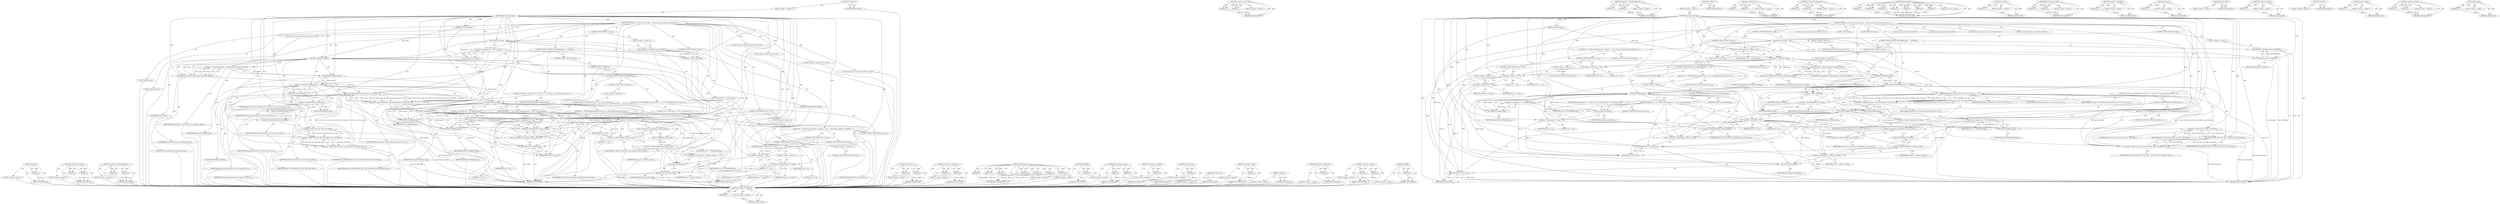 digraph "IS_ERR" {
vulnerable_226 [label=<(METHOD,key_put)>];
vulnerable_227 [label=<(PARAM,p1)>];
vulnerable_228 [label=<(BLOCK,&lt;empty&gt;,&lt;empty&gt;)>];
vulnerable_229 [label=<(METHOD_RETURN,ANY)>];
vulnerable_175 [label=<(METHOD,&lt;operator&gt;.lessThan)>];
vulnerable_176 [label=<(PARAM,p1)>];
vulnerable_177 [label=<(PARAM,p2)>];
vulnerable_178 [label=<(BLOCK,&lt;empty&gt;,&lt;empty&gt;)>];
vulnerable_179 [label=<(METHOD_RETURN,ANY)>];
vulnerable_204 [label=<(METHOD,&lt;operator&gt;.indirectFieldAccess)>];
vulnerable_205 [label=<(PARAM,p1)>];
vulnerable_206 [label=<(PARAM,p2)>];
vulnerable_207 [label=<(BLOCK,&lt;empty&gt;,&lt;empty&gt;)>];
vulnerable_208 [label=<(METHOD_RETURN,ANY)>];
vulnerable_6 [label=<(METHOD,&lt;global&gt;)<SUB>1</SUB>>];
vulnerable_7 [label=<(BLOCK,&lt;empty&gt;,&lt;empty&gt;)<SUB>1</SUB>>];
vulnerable_8 [label=<(METHOD,join_session_keyring)<SUB>1</SUB>>];
vulnerable_9 [label=<(PARAM,const char *name)<SUB>1</SUB>>];
vulnerable_10 [label=<(BLOCK,{
	const struct cred *old;
	struct cred *new;
	...,{
	const struct cred *old;
	struct cred *new;
	...)<SUB>2</SUB>>];
vulnerable_11 [label="<(LOCAL,const struct cred* old: cred*)<SUB>3</SUB>>"];
vulnerable_12 [label="<(LOCAL,struct key* keyring: key*)<SUB>5</SUB>>"];
vulnerable_13 [label="<(LOCAL,long ret: long)<SUB>6</SUB>>"];
vulnerable_14 [label="<(LOCAL,long serial: long)<SUB>6</SUB>>"];
vulnerable_15 [label=<(CONTROL_STRUCTURE,IF,if (!new))<SUB>9</SUB>>];
vulnerable_16 [label=<(UNKNOWN,!new,!new)<SUB>9</SUB>>];
vulnerable_17 [label=<(BLOCK,&lt;empty&gt;,&lt;empty&gt;)<SUB>10</SUB>>];
vulnerable_18 [label=<(RETURN,return -ENOMEM;,return -ENOMEM;)<SUB>10</SUB>>];
vulnerable_19 [label=<(&lt;operator&gt;.minus,-ENOMEM)<SUB>10</SUB>>];
vulnerable_20 [label=<(IDENTIFIER,ENOMEM,-ENOMEM)<SUB>10</SUB>>];
vulnerable_21 [label=<(&lt;operator&gt;.assignment,old = current_cred())<SUB>11</SUB>>];
vulnerable_22 [label=<(IDENTIFIER,old,old = current_cred())<SUB>11</SUB>>];
vulnerable_23 [label=<(current_cred,current_cred())<SUB>11</SUB>>];
vulnerable_24 [label=<(CONTROL_STRUCTURE,IF,if (!name))<SUB>14</SUB>>];
vulnerable_25 [label=<(&lt;operator&gt;.logicalNot,!name)<SUB>14</SUB>>];
vulnerable_26 [label=<(IDENTIFIER,name,!name)<SUB>14</SUB>>];
vulnerable_27 [label=<(BLOCK,{
		ret = install_session_keyring_to_cred(new, ...,{
		ret = install_session_keyring_to_cred(new, ...)<SUB>14</SUB>>];
vulnerable_28 [label=<(CONTROL_STRUCTURE,IF,if (ret &lt; 0))<SUB>16</SUB>>];
vulnerable_29 [label=<(&lt;operator&gt;.lessThan,ret &lt; 0)<SUB>16</SUB>>];
vulnerable_30 [label=<(IDENTIFIER,ret,ret &lt; 0)<SUB>16</SUB>>];
vulnerable_31 [label=<(LITERAL,0,ret &lt; 0)<SUB>16</SUB>>];
vulnerable_32 [label=<(BLOCK,&lt;empty&gt;,&lt;empty&gt;)<SUB>17</SUB>>];
vulnerable_33 [label=<(CONTROL_STRUCTURE,GOTO,goto error;)<SUB>17</SUB>>];
vulnerable_34 [label=<(CONTROL_STRUCTURE,IF,if (ret == 0))<SUB>21</SUB>>];
vulnerable_35 [label=<(&lt;operator&gt;.equals,ret == 0)<SUB>21</SUB>>];
vulnerable_36 [label=<(IDENTIFIER,ret,ret == 0)<SUB>21</SUB>>];
vulnerable_37 [label=<(LITERAL,0,ret == 0)<SUB>21</SUB>>];
vulnerable_38 [label=<(BLOCK,&lt;empty&gt;,&lt;empty&gt;)<SUB>22</SUB>>];
vulnerable_39 [label=<(&lt;operator&gt;.assignment,ret = serial)<SUB>22</SUB>>];
vulnerable_40 [label=<(IDENTIFIER,ret,ret = serial)<SUB>22</SUB>>];
vulnerable_41 [label=<(IDENTIFIER,serial,ret = serial)<SUB>22</SUB>>];
vulnerable_42 [label=<(CONTROL_STRUCTURE,GOTO,goto okay;)<SUB>23</SUB>>];
vulnerable_43 [label="<(LOCAL,mutex_lock : mutex_lock)<SUB>27</SUB>>"];
vulnerable_44 [label=<(&lt;operator&gt;.assignment,keyring = find_keyring_by_name(name, false))<SUB>30</SUB>>];
vulnerable_45 [label=<(IDENTIFIER,keyring,keyring = find_keyring_by_name(name, false))<SUB>30</SUB>>];
vulnerable_46 [label=<(find_keyring_by_name,find_keyring_by_name(name, false))<SUB>30</SUB>>];
vulnerable_47 [label=<(IDENTIFIER,name,find_keyring_by_name(name, false))<SUB>30</SUB>>];
vulnerable_48 [label=<(LITERAL,false,find_keyring_by_name(name, false))<SUB>30</SUB>>];
vulnerable_49 [label=<(CONTROL_STRUCTURE,IF,if (PTR_ERR(keyring) == -ENOKEY))<SUB>31</SUB>>];
vulnerable_50 [label=<(&lt;operator&gt;.equals,PTR_ERR(keyring) == -ENOKEY)<SUB>31</SUB>>];
vulnerable_51 [label=<(PTR_ERR,PTR_ERR(keyring))<SUB>31</SUB>>];
vulnerable_52 [label=<(IDENTIFIER,keyring,PTR_ERR(keyring))<SUB>31</SUB>>];
vulnerable_53 [label=<(&lt;operator&gt;.minus,-ENOKEY)<SUB>31</SUB>>];
vulnerable_54 [label=<(IDENTIFIER,ENOKEY,-ENOKEY)<SUB>31</SUB>>];
vulnerable_55 [label=<(BLOCK,{
		/* not found - try and create a new one */
...,{
		/* not found - try and create a new one */
...)<SUB>31</SUB>>];
vulnerable_56 [label=<(&lt;operator&gt;.assignment,keyring = keyring_alloc(
			name, old-&gt;uid, old...)<SUB>33</SUB>>];
vulnerable_57 [label=<(IDENTIFIER,keyring,keyring = keyring_alloc(
			name, old-&gt;uid, old...)<SUB>33</SUB>>];
vulnerable_58 [label=<(keyring_alloc,keyring_alloc(
			name, old-&gt;uid, old-&gt;gid, old...)<SUB>33</SUB>>];
vulnerable_59 [label=<(IDENTIFIER,name,keyring_alloc(
			name, old-&gt;uid, old-&gt;gid, old...)<SUB>34</SUB>>];
vulnerable_60 [label=<(&lt;operator&gt;.indirectFieldAccess,old-&gt;uid)<SUB>34</SUB>>];
vulnerable_61 [label=<(IDENTIFIER,old,keyring_alloc(
			name, old-&gt;uid, old-&gt;gid, old...)<SUB>34</SUB>>];
vulnerable_62 [label=<(FIELD_IDENTIFIER,uid,uid)<SUB>34</SUB>>];
vulnerable_63 [label=<(&lt;operator&gt;.indirectFieldAccess,old-&gt;gid)<SUB>34</SUB>>];
vulnerable_64 [label=<(IDENTIFIER,old,keyring_alloc(
			name, old-&gt;uid, old-&gt;gid, old...)<SUB>34</SUB>>];
vulnerable_65 [label=<(FIELD_IDENTIFIER,gid,gid)<SUB>34</SUB>>];
vulnerable_66 [label=<(IDENTIFIER,old,keyring_alloc(
			name, old-&gt;uid, old-&gt;gid, old...)<SUB>34</SUB>>];
vulnerable_67 [label=<(&lt;operator&gt;.or,KEY_POS_ALL | KEY_USR_VIEW | KEY_USR_READ | KEY...)<SUB>35</SUB>>];
vulnerable_68 [label=<(&lt;operator&gt;.or,KEY_POS_ALL | KEY_USR_VIEW | KEY_USR_READ)<SUB>35</SUB>>];
vulnerable_69 [label=<(&lt;operator&gt;.or,KEY_POS_ALL | KEY_USR_VIEW)<SUB>35</SUB>>];
vulnerable_70 [label=<(IDENTIFIER,KEY_POS_ALL,KEY_POS_ALL | KEY_USR_VIEW)<SUB>35</SUB>>];
vulnerable_71 [label=<(IDENTIFIER,KEY_USR_VIEW,KEY_POS_ALL | KEY_USR_VIEW)<SUB>35</SUB>>];
vulnerable_72 [label=<(IDENTIFIER,KEY_USR_READ,KEY_POS_ALL | KEY_USR_VIEW | KEY_USR_READ)<SUB>35</SUB>>];
vulnerable_73 [label=<(IDENTIFIER,KEY_USR_LINK,KEY_POS_ALL | KEY_USR_VIEW | KEY_USR_READ | KEY...)<SUB>35</SUB>>];
vulnerable_74 [label=<(IDENTIFIER,KEY_ALLOC_IN_QUOTA,keyring_alloc(
			name, old-&gt;uid, old-&gt;gid, old...)<SUB>36</SUB>>];
vulnerable_75 [label=<(IDENTIFIER,NULL,keyring_alloc(
			name, old-&gt;uid, old-&gt;gid, old...)<SUB>36</SUB>>];
vulnerable_76 [label=<(CONTROL_STRUCTURE,IF,if (IS_ERR(keyring)))<SUB>37</SUB>>];
vulnerable_77 [label=<(IS_ERR,IS_ERR(keyring))<SUB>37</SUB>>];
vulnerable_78 [label=<(IDENTIFIER,keyring,IS_ERR(keyring))<SUB>37</SUB>>];
vulnerable_79 [label=<(BLOCK,{
			ret = PTR_ERR(keyring);
			goto error2;
		},{
			ret = PTR_ERR(keyring);
			goto error2;
		})<SUB>37</SUB>>];
vulnerable_80 [label=<(&lt;operator&gt;.assignment,ret = PTR_ERR(keyring))<SUB>38</SUB>>];
vulnerable_81 [label=<(IDENTIFIER,ret,ret = PTR_ERR(keyring))<SUB>38</SUB>>];
vulnerable_82 [label=<(PTR_ERR,PTR_ERR(keyring))<SUB>38</SUB>>];
vulnerable_83 [label=<(IDENTIFIER,keyring,PTR_ERR(keyring))<SUB>38</SUB>>];
vulnerable_84 [label=<(CONTROL_STRUCTURE,GOTO,goto error2;)<SUB>39</SUB>>];
vulnerable_85 [label=<(CONTROL_STRUCTURE,ELSE,else)<SUB>41</SUB>>];
vulnerable_86 [label=<(BLOCK,&lt;empty&gt;,&lt;empty&gt;)<SUB>41</SUB>>];
vulnerable_87 [label=<(CONTROL_STRUCTURE,IF,if (IS_ERR(keyring)))<SUB>41</SUB>>];
vulnerable_88 [label=<(IS_ERR,IS_ERR(keyring))<SUB>41</SUB>>];
vulnerable_89 [label=<(IDENTIFIER,keyring,IS_ERR(keyring))<SUB>41</SUB>>];
vulnerable_90 [label=<(BLOCK,{
 		ret = PTR_ERR(keyring);
 		goto error2;
 	},{
 		ret = PTR_ERR(keyring);
 		goto error2;
 	})<SUB>41</SUB>>];
vulnerable_91 [label=<(&lt;operator&gt;.assignment,ret = PTR_ERR(keyring))<SUB>42</SUB>>];
vulnerable_92 [label=<(IDENTIFIER,ret,ret = PTR_ERR(keyring))<SUB>42</SUB>>];
vulnerable_93 [label=<(PTR_ERR,PTR_ERR(keyring))<SUB>42</SUB>>];
vulnerable_94 [label=<(IDENTIFIER,keyring,PTR_ERR(keyring))<SUB>42</SUB>>];
vulnerable_95 [label=<(CONTROL_STRUCTURE,GOTO,goto error2;)<SUB>43</SUB>>];
vulnerable_96 [label=<(CONTROL_STRUCTURE,ELSE,else)<SUB>44</SUB>>];
vulnerable_97 [label=<(BLOCK,&lt;empty&gt;,&lt;empty&gt;)<SUB>44</SUB>>];
vulnerable_98 [label=<(CONTROL_STRUCTURE,IF,if (keyring == new-&gt;session_keyring))<SUB>44</SUB>>];
vulnerable_99 [label=<(UNKNOWN,keyring == new-&gt;session_keyring,keyring == new-&gt;session_keyring)<SUB>44</SUB>>];
vulnerable_100 [label=<(BLOCK,{
 		ret = 0;
 		goto error2;
 	},{
 		ret = 0;
 		goto error2;
 	})<SUB>44</SUB>>];
vulnerable_101 [label=<(&lt;operator&gt;.assignment,ret = 0)<SUB>45</SUB>>];
vulnerable_102 [label=<(IDENTIFIER,ret,ret = 0)<SUB>45</SUB>>];
vulnerable_103 [label=<(LITERAL,0,ret = 0)<SUB>45</SUB>>];
vulnerable_104 [label=<(CONTROL_STRUCTURE,GOTO,goto error2;)<SUB>46</SUB>>];
vulnerable_105 [label=<(CONTROL_STRUCTURE,IF,if (ret &lt; 0))<SUB>51</SUB>>];
vulnerable_106 [label=<(&lt;operator&gt;.lessThan,ret &lt; 0)<SUB>51</SUB>>];
vulnerable_107 [label=<(IDENTIFIER,ret,ret &lt; 0)<SUB>51</SUB>>];
vulnerable_108 [label=<(LITERAL,0,ret &lt; 0)<SUB>51</SUB>>];
vulnerable_109 [label=<(BLOCK,&lt;empty&gt;,&lt;empty&gt;)<SUB>52</SUB>>];
vulnerable_110 [label=<(CONTROL_STRUCTURE,GOTO,goto error2;)<SUB>52</SUB>>];
vulnerable_111 [label=<(mutex_unlock,mutex_unlock(&amp;key_session_mutex))<SUB>55</SUB>>];
vulnerable_112 [label=<(&lt;operator&gt;.addressOf,&amp;key_session_mutex)<SUB>55</SUB>>];
vulnerable_113 [label=<(IDENTIFIER,key_session_mutex,mutex_unlock(&amp;key_session_mutex))<SUB>55</SUB>>];
vulnerable_114 [label=<(&lt;operator&gt;.assignment,ret = keyring-&gt;serial)<SUB>57</SUB>>];
vulnerable_115 [label=<(IDENTIFIER,ret,ret = keyring-&gt;serial)<SUB>57</SUB>>];
vulnerable_116 [label=<(&lt;operator&gt;.indirectFieldAccess,keyring-&gt;serial)<SUB>57</SUB>>];
vulnerable_117 [label=<(IDENTIFIER,keyring,ret = keyring-&gt;serial)<SUB>57</SUB>>];
vulnerable_118 [label=<(FIELD_IDENTIFIER,serial,serial)<SUB>57</SUB>>];
vulnerable_119 [label=<(key_put,key_put(keyring))<SUB>58</SUB>>];
vulnerable_120 [label=<(IDENTIFIER,keyring,key_put(keyring))<SUB>58</SUB>>];
vulnerable_121 [label=<(JUMP_TARGET,okay)<SUB>59</SUB>>];
vulnerable_122 [label=<(RETURN,return ret;,return ret;)<SUB>60</SUB>>];
vulnerable_123 [label=<(IDENTIFIER,ret,return ret;)<SUB>60</SUB>>];
vulnerable_124 [label=<(JUMP_TARGET,error2)<SUB>62</SUB>>];
vulnerable_125 [label=<(mutex_unlock,mutex_unlock(&amp;key_session_mutex))<SUB>63</SUB>>];
vulnerable_126 [label=<(&lt;operator&gt;.addressOf,&amp;key_session_mutex)<SUB>63</SUB>>];
vulnerable_127 [label=<(IDENTIFIER,key_session_mutex,mutex_unlock(&amp;key_session_mutex))<SUB>63</SUB>>];
vulnerable_128 [label=<(RETURN,return ret;,return ret;)<SUB>66</SUB>>];
vulnerable_129 [label=<(IDENTIFIER,ret,return ret;)<SUB>66</SUB>>];
vulnerable_130 [label=<(METHOD_RETURN,long)<SUB>1</SUB>>];
vulnerable_132 [label=<(METHOD_RETURN,ANY)<SUB>1</SUB>>];
vulnerable_209 [label=<(METHOD,&lt;operator&gt;.or)>];
vulnerable_210 [label=<(PARAM,p1)>];
vulnerable_211 [label=<(PARAM,p2)>];
vulnerable_212 [label=<(BLOCK,&lt;empty&gt;,&lt;empty&gt;)>];
vulnerable_213 [label=<(METHOD_RETURN,ANY)>];
vulnerable_163 [label=<(METHOD,&lt;operator&gt;.assignment)>];
vulnerable_164 [label=<(PARAM,p1)>];
vulnerable_165 [label=<(PARAM,p2)>];
vulnerable_166 [label=<(BLOCK,&lt;empty&gt;,&lt;empty&gt;)>];
vulnerable_167 [label=<(METHOD_RETURN,ANY)>];
vulnerable_194 [label=<(METHOD,keyring_alloc)>];
vulnerable_195 [label=<(PARAM,p1)>];
vulnerable_196 [label=<(PARAM,p2)>];
vulnerable_197 [label=<(PARAM,p3)>];
vulnerable_198 [label=<(PARAM,p4)>];
vulnerable_199 [label=<(PARAM,p5)>];
vulnerable_200 [label=<(PARAM,p6)>];
vulnerable_201 [label=<(PARAM,p7)>];
vulnerable_202 [label=<(BLOCK,&lt;empty&gt;,&lt;empty&gt;)>];
vulnerable_203 [label=<(METHOD_RETURN,ANY)>];
vulnerable_190 [label=<(METHOD,PTR_ERR)>];
vulnerable_191 [label=<(PARAM,p1)>];
vulnerable_192 [label=<(BLOCK,&lt;empty&gt;,&lt;empty&gt;)>];
vulnerable_193 [label=<(METHOD_RETURN,ANY)>];
vulnerable_185 [label=<(METHOD,find_keyring_by_name)>];
vulnerable_186 [label=<(PARAM,p1)>];
vulnerable_187 [label=<(PARAM,p2)>];
vulnerable_188 [label=<(BLOCK,&lt;empty&gt;,&lt;empty&gt;)>];
vulnerable_189 [label=<(METHOD_RETURN,ANY)>];
vulnerable_171 [label=<(METHOD,&lt;operator&gt;.logicalNot)>];
vulnerable_172 [label=<(PARAM,p1)>];
vulnerable_173 [label=<(BLOCK,&lt;empty&gt;,&lt;empty&gt;)>];
vulnerable_174 [label=<(METHOD_RETURN,ANY)>];
vulnerable_218 [label=<(METHOD,mutex_unlock)>];
vulnerable_219 [label=<(PARAM,p1)>];
vulnerable_220 [label=<(BLOCK,&lt;empty&gt;,&lt;empty&gt;)>];
vulnerable_221 [label=<(METHOD_RETURN,ANY)>];
vulnerable_168 [label=<(METHOD,current_cred)>];
vulnerable_169 [label=<(BLOCK,&lt;empty&gt;,&lt;empty&gt;)>];
vulnerable_170 [label=<(METHOD_RETURN,ANY)>];
vulnerable_159 [label=<(METHOD,&lt;operator&gt;.minus)>];
vulnerable_160 [label=<(PARAM,p1)>];
vulnerable_161 [label=<(BLOCK,&lt;empty&gt;,&lt;empty&gt;)>];
vulnerable_162 [label=<(METHOD_RETURN,ANY)>];
vulnerable_153 [label=<(METHOD,&lt;global&gt;)<SUB>1</SUB>>];
vulnerable_154 [label=<(BLOCK,&lt;empty&gt;,&lt;empty&gt;)>];
vulnerable_155 [label=<(METHOD_RETURN,ANY)>];
vulnerable_222 [label=<(METHOD,&lt;operator&gt;.addressOf)>];
vulnerable_223 [label=<(PARAM,p1)>];
vulnerable_224 [label=<(BLOCK,&lt;empty&gt;,&lt;empty&gt;)>];
vulnerable_225 [label=<(METHOD_RETURN,ANY)>];
vulnerable_180 [label=<(METHOD,&lt;operator&gt;.equals)>];
vulnerable_181 [label=<(PARAM,p1)>];
vulnerable_182 [label=<(PARAM,p2)>];
vulnerable_183 [label=<(BLOCK,&lt;empty&gt;,&lt;empty&gt;)>];
vulnerable_184 [label=<(METHOD_RETURN,ANY)>];
vulnerable_214 [label=<(METHOD,IS_ERR)>];
vulnerable_215 [label=<(PARAM,p1)>];
vulnerable_216 [label=<(BLOCK,&lt;empty&gt;,&lt;empty&gt;)>];
vulnerable_217 [label=<(METHOD_RETURN,ANY)>];
fixed_228 [label=<(METHOD,&lt;operator&gt;.addressOf)>];
fixed_229 [label=<(PARAM,p1)>];
fixed_230 [label=<(BLOCK,&lt;empty&gt;,&lt;empty&gt;)>];
fixed_231 [label=<(METHOD_RETURN,ANY)>];
fixed_177 [label=<(METHOD,&lt;operator&gt;.lessThan)>];
fixed_178 [label=<(PARAM,p1)>];
fixed_179 [label=<(PARAM,p2)>];
fixed_180 [label=<(BLOCK,&lt;empty&gt;,&lt;empty&gt;)>];
fixed_181 [label=<(METHOD_RETURN,ANY)>];
fixed_206 [label=<(METHOD,&lt;operator&gt;.indirectFieldAccess)>];
fixed_207 [label=<(PARAM,p1)>];
fixed_208 [label=<(PARAM,p2)>];
fixed_209 [label=<(BLOCK,&lt;empty&gt;,&lt;empty&gt;)>];
fixed_210 [label=<(METHOD_RETURN,ANY)>];
fixed_6 [label=<(METHOD,&lt;global&gt;)<SUB>1</SUB>>];
fixed_7 [label=<(BLOCK,&lt;empty&gt;,&lt;empty&gt;)<SUB>1</SUB>>];
fixed_8 [label=<(METHOD,join_session_keyring)<SUB>1</SUB>>];
fixed_9 [label=<(PARAM,const char *name)<SUB>1</SUB>>];
fixed_10 [label=<(BLOCK,{
	const struct cred *old;
	struct cred *new;
	...,{
	const struct cred *old;
	struct cred *new;
	...)<SUB>2</SUB>>];
fixed_11 [label="<(LOCAL,const struct cred* old: cred*)<SUB>3</SUB>>"];
fixed_12 [label="<(LOCAL,struct key* keyring: key*)<SUB>5</SUB>>"];
fixed_13 [label="<(LOCAL,long ret: long)<SUB>6</SUB>>"];
fixed_14 [label="<(LOCAL,long serial: long)<SUB>6</SUB>>"];
fixed_15 [label=<(CONTROL_STRUCTURE,IF,if (!new))<SUB>9</SUB>>];
fixed_16 [label=<(UNKNOWN,!new,!new)<SUB>9</SUB>>];
fixed_17 [label=<(BLOCK,&lt;empty&gt;,&lt;empty&gt;)<SUB>10</SUB>>];
fixed_18 [label=<(RETURN,return -ENOMEM;,return -ENOMEM;)<SUB>10</SUB>>];
fixed_19 [label=<(&lt;operator&gt;.minus,-ENOMEM)<SUB>10</SUB>>];
fixed_20 [label=<(IDENTIFIER,ENOMEM,-ENOMEM)<SUB>10</SUB>>];
fixed_21 [label=<(&lt;operator&gt;.assignment,old = current_cred())<SUB>11</SUB>>];
fixed_22 [label=<(IDENTIFIER,old,old = current_cred())<SUB>11</SUB>>];
fixed_23 [label=<(current_cred,current_cred())<SUB>11</SUB>>];
fixed_24 [label=<(CONTROL_STRUCTURE,IF,if (!name))<SUB>14</SUB>>];
fixed_25 [label=<(&lt;operator&gt;.logicalNot,!name)<SUB>14</SUB>>];
fixed_26 [label=<(IDENTIFIER,name,!name)<SUB>14</SUB>>];
fixed_27 [label=<(BLOCK,{
		ret = install_session_keyring_to_cred(new, ...,{
		ret = install_session_keyring_to_cred(new, ...)<SUB>14</SUB>>];
fixed_28 [label=<(CONTROL_STRUCTURE,IF,if (ret &lt; 0))<SUB>16</SUB>>];
fixed_29 [label=<(&lt;operator&gt;.lessThan,ret &lt; 0)<SUB>16</SUB>>];
fixed_30 [label=<(IDENTIFIER,ret,ret &lt; 0)<SUB>16</SUB>>];
fixed_31 [label=<(LITERAL,0,ret &lt; 0)<SUB>16</SUB>>];
fixed_32 [label=<(BLOCK,&lt;empty&gt;,&lt;empty&gt;)<SUB>17</SUB>>];
fixed_33 [label=<(CONTROL_STRUCTURE,GOTO,goto error;)<SUB>17</SUB>>];
fixed_34 [label=<(CONTROL_STRUCTURE,IF,if (ret == 0))<SUB>21</SUB>>];
fixed_35 [label=<(&lt;operator&gt;.equals,ret == 0)<SUB>21</SUB>>];
fixed_36 [label=<(IDENTIFIER,ret,ret == 0)<SUB>21</SUB>>];
fixed_37 [label=<(LITERAL,0,ret == 0)<SUB>21</SUB>>];
fixed_38 [label=<(BLOCK,&lt;empty&gt;,&lt;empty&gt;)<SUB>22</SUB>>];
fixed_39 [label=<(&lt;operator&gt;.assignment,ret = serial)<SUB>22</SUB>>];
fixed_40 [label=<(IDENTIFIER,ret,ret = serial)<SUB>22</SUB>>];
fixed_41 [label=<(IDENTIFIER,serial,ret = serial)<SUB>22</SUB>>];
fixed_42 [label=<(CONTROL_STRUCTURE,GOTO,goto okay;)<SUB>23</SUB>>];
fixed_43 [label="<(LOCAL,mutex_lock : mutex_lock)<SUB>27</SUB>>"];
fixed_44 [label=<(&lt;operator&gt;.assignment,keyring = find_keyring_by_name(name, false))<SUB>30</SUB>>];
fixed_45 [label=<(IDENTIFIER,keyring,keyring = find_keyring_by_name(name, false))<SUB>30</SUB>>];
fixed_46 [label=<(find_keyring_by_name,find_keyring_by_name(name, false))<SUB>30</SUB>>];
fixed_47 [label=<(IDENTIFIER,name,find_keyring_by_name(name, false))<SUB>30</SUB>>];
fixed_48 [label=<(LITERAL,false,find_keyring_by_name(name, false))<SUB>30</SUB>>];
fixed_49 [label=<(CONTROL_STRUCTURE,IF,if (PTR_ERR(keyring) == -ENOKEY))<SUB>31</SUB>>];
fixed_50 [label=<(&lt;operator&gt;.equals,PTR_ERR(keyring) == -ENOKEY)<SUB>31</SUB>>];
fixed_51 [label=<(PTR_ERR,PTR_ERR(keyring))<SUB>31</SUB>>];
fixed_52 [label=<(IDENTIFIER,keyring,PTR_ERR(keyring))<SUB>31</SUB>>];
fixed_53 [label=<(&lt;operator&gt;.minus,-ENOKEY)<SUB>31</SUB>>];
fixed_54 [label=<(IDENTIFIER,ENOKEY,-ENOKEY)<SUB>31</SUB>>];
fixed_55 [label=<(BLOCK,{
		/* not found - try and create a new one */
...,{
		/* not found - try and create a new one */
...)<SUB>31</SUB>>];
fixed_56 [label=<(&lt;operator&gt;.assignment,keyring = keyring_alloc(
			name, old-&gt;uid, old...)<SUB>33</SUB>>];
fixed_57 [label=<(IDENTIFIER,keyring,keyring = keyring_alloc(
			name, old-&gt;uid, old...)<SUB>33</SUB>>];
fixed_58 [label=<(keyring_alloc,keyring_alloc(
			name, old-&gt;uid, old-&gt;gid, old...)<SUB>33</SUB>>];
fixed_59 [label=<(IDENTIFIER,name,keyring_alloc(
			name, old-&gt;uid, old-&gt;gid, old...)<SUB>34</SUB>>];
fixed_60 [label=<(&lt;operator&gt;.indirectFieldAccess,old-&gt;uid)<SUB>34</SUB>>];
fixed_61 [label=<(IDENTIFIER,old,keyring_alloc(
			name, old-&gt;uid, old-&gt;gid, old...)<SUB>34</SUB>>];
fixed_62 [label=<(FIELD_IDENTIFIER,uid,uid)<SUB>34</SUB>>];
fixed_63 [label=<(&lt;operator&gt;.indirectFieldAccess,old-&gt;gid)<SUB>34</SUB>>];
fixed_64 [label=<(IDENTIFIER,old,keyring_alloc(
			name, old-&gt;uid, old-&gt;gid, old...)<SUB>34</SUB>>];
fixed_65 [label=<(FIELD_IDENTIFIER,gid,gid)<SUB>34</SUB>>];
fixed_66 [label=<(IDENTIFIER,old,keyring_alloc(
			name, old-&gt;uid, old-&gt;gid, old...)<SUB>34</SUB>>];
fixed_67 [label=<(&lt;operator&gt;.or,KEY_POS_ALL | KEY_USR_VIEW | KEY_USR_READ | KEY...)<SUB>35</SUB>>];
fixed_68 [label=<(&lt;operator&gt;.or,KEY_POS_ALL | KEY_USR_VIEW | KEY_USR_READ)<SUB>35</SUB>>];
fixed_69 [label=<(&lt;operator&gt;.or,KEY_POS_ALL | KEY_USR_VIEW)<SUB>35</SUB>>];
fixed_70 [label=<(IDENTIFIER,KEY_POS_ALL,KEY_POS_ALL | KEY_USR_VIEW)<SUB>35</SUB>>];
fixed_71 [label=<(IDENTIFIER,KEY_USR_VIEW,KEY_POS_ALL | KEY_USR_VIEW)<SUB>35</SUB>>];
fixed_72 [label=<(IDENTIFIER,KEY_USR_READ,KEY_POS_ALL | KEY_USR_VIEW | KEY_USR_READ)<SUB>35</SUB>>];
fixed_73 [label=<(IDENTIFIER,KEY_USR_LINK,KEY_POS_ALL | KEY_USR_VIEW | KEY_USR_READ | KEY...)<SUB>35</SUB>>];
fixed_74 [label=<(IDENTIFIER,KEY_ALLOC_IN_QUOTA,keyring_alloc(
			name, old-&gt;uid, old-&gt;gid, old...)<SUB>36</SUB>>];
fixed_75 [label=<(IDENTIFIER,NULL,keyring_alloc(
			name, old-&gt;uid, old-&gt;gid, old...)<SUB>36</SUB>>];
fixed_76 [label=<(CONTROL_STRUCTURE,IF,if (IS_ERR(keyring)))<SUB>37</SUB>>];
fixed_77 [label=<(IS_ERR,IS_ERR(keyring))<SUB>37</SUB>>];
fixed_78 [label=<(IDENTIFIER,keyring,IS_ERR(keyring))<SUB>37</SUB>>];
fixed_79 [label=<(BLOCK,{
			ret = PTR_ERR(keyring);
			goto error2;
		},{
			ret = PTR_ERR(keyring);
			goto error2;
		})<SUB>37</SUB>>];
fixed_80 [label=<(&lt;operator&gt;.assignment,ret = PTR_ERR(keyring))<SUB>38</SUB>>];
fixed_81 [label=<(IDENTIFIER,ret,ret = PTR_ERR(keyring))<SUB>38</SUB>>];
fixed_82 [label=<(PTR_ERR,PTR_ERR(keyring))<SUB>38</SUB>>];
fixed_83 [label=<(IDENTIFIER,keyring,PTR_ERR(keyring))<SUB>38</SUB>>];
fixed_84 [label=<(CONTROL_STRUCTURE,GOTO,goto error2;)<SUB>39</SUB>>];
fixed_85 [label=<(CONTROL_STRUCTURE,ELSE,else)<SUB>41</SUB>>];
fixed_86 [label=<(BLOCK,&lt;empty&gt;,&lt;empty&gt;)<SUB>41</SUB>>];
fixed_87 [label=<(CONTROL_STRUCTURE,IF,if (IS_ERR(keyring)))<SUB>41</SUB>>];
fixed_88 [label=<(IS_ERR,IS_ERR(keyring))<SUB>41</SUB>>];
fixed_89 [label=<(IDENTIFIER,keyring,IS_ERR(keyring))<SUB>41</SUB>>];
fixed_90 [label=<(BLOCK,{
 		ret = PTR_ERR(keyring);
 		goto error2;
 	},{
 		ret = PTR_ERR(keyring);
 		goto error2;
 	})<SUB>41</SUB>>];
fixed_91 [label=<(&lt;operator&gt;.assignment,ret = PTR_ERR(keyring))<SUB>42</SUB>>];
fixed_92 [label=<(IDENTIFIER,ret,ret = PTR_ERR(keyring))<SUB>42</SUB>>];
fixed_93 [label=<(PTR_ERR,PTR_ERR(keyring))<SUB>42</SUB>>];
fixed_94 [label=<(IDENTIFIER,keyring,PTR_ERR(keyring))<SUB>42</SUB>>];
fixed_95 [label=<(CONTROL_STRUCTURE,GOTO,goto error2;)<SUB>43</SUB>>];
fixed_96 [label=<(CONTROL_STRUCTURE,ELSE,else)<SUB>44</SUB>>];
fixed_97 [label=<(BLOCK,&lt;empty&gt;,&lt;empty&gt;)<SUB>44</SUB>>];
fixed_98 [label=<(CONTROL_STRUCTURE,IF,if (keyring == new-&gt;session_keyring))<SUB>44</SUB>>];
fixed_99 [label=<(UNKNOWN,keyring == new-&gt;session_keyring,keyring == new-&gt;session_keyring)<SUB>44</SUB>>];
fixed_100 [label=<(BLOCK,{
		key_put(keyring);
 		ret = 0;
 		goto error...,{
		key_put(keyring);
 		ret = 0;
 		goto error...)<SUB>44</SUB>>];
fixed_101 [label=<(key_put,key_put(keyring))<SUB>45</SUB>>];
fixed_102 [label=<(IDENTIFIER,keyring,key_put(keyring))<SUB>45</SUB>>];
fixed_103 [label=<(&lt;operator&gt;.assignment,ret = 0)<SUB>46</SUB>>];
fixed_104 [label=<(IDENTIFIER,ret,ret = 0)<SUB>46</SUB>>];
fixed_105 [label=<(LITERAL,0,ret = 0)<SUB>46</SUB>>];
fixed_106 [label=<(CONTROL_STRUCTURE,GOTO,goto error2;)<SUB>47</SUB>>];
fixed_107 [label=<(CONTROL_STRUCTURE,IF,if (ret &lt; 0))<SUB>52</SUB>>];
fixed_108 [label=<(&lt;operator&gt;.lessThan,ret &lt; 0)<SUB>52</SUB>>];
fixed_109 [label=<(IDENTIFIER,ret,ret &lt; 0)<SUB>52</SUB>>];
fixed_110 [label=<(LITERAL,0,ret &lt; 0)<SUB>52</SUB>>];
fixed_111 [label=<(BLOCK,&lt;empty&gt;,&lt;empty&gt;)<SUB>53</SUB>>];
fixed_112 [label=<(CONTROL_STRUCTURE,GOTO,goto error2;)<SUB>53</SUB>>];
fixed_113 [label=<(mutex_unlock,mutex_unlock(&amp;key_session_mutex))<SUB>56</SUB>>];
fixed_114 [label=<(&lt;operator&gt;.addressOf,&amp;key_session_mutex)<SUB>56</SUB>>];
fixed_115 [label=<(IDENTIFIER,key_session_mutex,mutex_unlock(&amp;key_session_mutex))<SUB>56</SUB>>];
fixed_116 [label=<(&lt;operator&gt;.assignment,ret = keyring-&gt;serial)<SUB>58</SUB>>];
fixed_117 [label=<(IDENTIFIER,ret,ret = keyring-&gt;serial)<SUB>58</SUB>>];
fixed_118 [label=<(&lt;operator&gt;.indirectFieldAccess,keyring-&gt;serial)<SUB>58</SUB>>];
fixed_119 [label=<(IDENTIFIER,keyring,ret = keyring-&gt;serial)<SUB>58</SUB>>];
fixed_120 [label=<(FIELD_IDENTIFIER,serial,serial)<SUB>58</SUB>>];
fixed_121 [label=<(key_put,key_put(keyring))<SUB>59</SUB>>];
fixed_122 [label=<(IDENTIFIER,keyring,key_put(keyring))<SUB>59</SUB>>];
fixed_123 [label=<(JUMP_TARGET,okay)<SUB>60</SUB>>];
fixed_124 [label=<(RETURN,return ret;,return ret;)<SUB>61</SUB>>];
fixed_125 [label=<(IDENTIFIER,ret,return ret;)<SUB>61</SUB>>];
fixed_126 [label=<(JUMP_TARGET,error2)<SUB>63</SUB>>];
fixed_127 [label=<(mutex_unlock,mutex_unlock(&amp;key_session_mutex))<SUB>64</SUB>>];
fixed_128 [label=<(&lt;operator&gt;.addressOf,&amp;key_session_mutex)<SUB>64</SUB>>];
fixed_129 [label=<(IDENTIFIER,key_session_mutex,mutex_unlock(&amp;key_session_mutex))<SUB>64</SUB>>];
fixed_130 [label=<(RETURN,return ret;,return ret;)<SUB>67</SUB>>];
fixed_131 [label=<(IDENTIFIER,ret,return ret;)<SUB>67</SUB>>];
fixed_132 [label=<(METHOD_RETURN,long)<SUB>1</SUB>>];
fixed_134 [label=<(METHOD_RETURN,ANY)<SUB>1</SUB>>];
fixed_211 [label=<(METHOD,&lt;operator&gt;.or)>];
fixed_212 [label=<(PARAM,p1)>];
fixed_213 [label=<(PARAM,p2)>];
fixed_214 [label=<(BLOCK,&lt;empty&gt;,&lt;empty&gt;)>];
fixed_215 [label=<(METHOD_RETURN,ANY)>];
fixed_165 [label=<(METHOD,&lt;operator&gt;.assignment)>];
fixed_166 [label=<(PARAM,p1)>];
fixed_167 [label=<(PARAM,p2)>];
fixed_168 [label=<(BLOCK,&lt;empty&gt;,&lt;empty&gt;)>];
fixed_169 [label=<(METHOD_RETURN,ANY)>];
fixed_196 [label=<(METHOD,keyring_alloc)>];
fixed_197 [label=<(PARAM,p1)>];
fixed_198 [label=<(PARAM,p2)>];
fixed_199 [label=<(PARAM,p3)>];
fixed_200 [label=<(PARAM,p4)>];
fixed_201 [label=<(PARAM,p5)>];
fixed_202 [label=<(PARAM,p6)>];
fixed_203 [label=<(PARAM,p7)>];
fixed_204 [label=<(BLOCK,&lt;empty&gt;,&lt;empty&gt;)>];
fixed_205 [label=<(METHOD_RETURN,ANY)>];
fixed_192 [label=<(METHOD,PTR_ERR)>];
fixed_193 [label=<(PARAM,p1)>];
fixed_194 [label=<(BLOCK,&lt;empty&gt;,&lt;empty&gt;)>];
fixed_195 [label=<(METHOD_RETURN,ANY)>];
fixed_187 [label=<(METHOD,find_keyring_by_name)>];
fixed_188 [label=<(PARAM,p1)>];
fixed_189 [label=<(PARAM,p2)>];
fixed_190 [label=<(BLOCK,&lt;empty&gt;,&lt;empty&gt;)>];
fixed_191 [label=<(METHOD_RETURN,ANY)>];
fixed_173 [label=<(METHOD,&lt;operator&gt;.logicalNot)>];
fixed_174 [label=<(PARAM,p1)>];
fixed_175 [label=<(BLOCK,&lt;empty&gt;,&lt;empty&gt;)>];
fixed_176 [label=<(METHOD_RETURN,ANY)>];
fixed_220 [label=<(METHOD,key_put)>];
fixed_221 [label=<(PARAM,p1)>];
fixed_222 [label=<(BLOCK,&lt;empty&gt;,&lt;empty&gt;)>];
fixed_223 [label=<(METHOD_RETURN,ANY)>];
fixed_170 [label=<(METHOD,current_cred)>];
fixed_171 [label=<(BLOCK,&lt;empty&gt;,&lt;empty&gt;)>];
fixed_172 [label=<(METHOD_RETURN,ANY)>];
fixed_161 [label=<(METHOD,&lt;operator&gt;.minus)>];
fixed_162 [label=<(PARAM,p1)>];
fixed_163 [label=<(BLOCK,&lt;empty&gt;,&lt;empty&gt;)>];
fixed_164 [label=<(METHOD_RETURN,ANY)>];
fixed_155 [label=<(METHOD,&lt;global&gt;)<SUB>1</SUB>>];
fixed_156 [label=<(BLOCK,&lt;empty&gt;,&lt;empty&gt;)>];
fixed_157 [label=<(METHOD_RETURN,ANY)>];
fixed_224 [label=<(METHOD,mutex_unlock)>];
fixed_225 [label=<(PARAM,p1)>];
fixed_226 [label=<(BLOCK,&lt;empty&gt;,&lt;empty&gt;)>];
fixed_227 [label=<(METHOD_RETURN,ANY)>];
fixed_182 [label=<(METHOD,&lt;operator&gt;.equals)>];
fixed_183 [label=<(PARAM,p1)>];
fixed_184 [label=<(PARAM,p2)>];
fixed_185 [label=<(BLOCK,&lt;empty&gt;,&lt;empty&gt;)>];
fixed_186 [label=<(METHOD_RETURN,ANY)>];
fixed_216 [label=<(METHOD,IS_ERR)>];
fixed_217 [label=<(PARAM,p1)>];
fixed_218 [label=<(BLOCK,&lt;empty&gt;,&lt;empty&gt;)>];
fixed_219 [label=<(METHOD_RETURN,ANY)>];
vulnerable_226 -> vulnerable_227  [key=0, label="AST: "];
vulnerable_226 -> vulnerable_227  [key=1, label="DDG: "];
vulnerable_226 -> vulnerable_228  [key=0, label="AST: "];
vulnerable_226 -> vulnerable_229  [key=0, label="AST: "];
vulnerable_226 -> vulnerable_229  [key=1, label="CFG: "];
vulnerable_227 -> vulnerable_229  [key=0, label="DDG: p1"];
vulnerable_228 -> fixed_228  [key=0];
vulnerable_229 -> fixed_228  [key=0];
vulnerable_175 -> vulnerable_176  [key=0, label="AST: "];
vulnerable_175 -> vulnerable_176  [key=1, label="DDG: "];
vulnerable_175 -> vulnerable_178  [key=0, label="AST: "];
vulnerable_175 -> vulnerable_177  [key=0, label="AST: "];
vulnerable_175 -> vulnerable_177  [key=1, label="DDG: "];
vulnerable_175 -> vulnerable_179  [key=0, label="AST: "];
vulnerable_175 -> vulnerable_179  [key=1, label="CFG: "];
vulnerable_176 -> vulnerable_179  [key=0, label="DDG: p1"];
vulnerable_177 -> vulnerable_179  [key=0, label="DDG: p2"];
vulnerable_178 -> fixed_228  [key=0];
vulnerable_179 -> fixed_228  [key=0];
vulnerable_204 -> vulnerable_205  [key=0, label="AST: "];
vulnerable_204 -> vulnerable_205  [key=1, label="DDG: "];
vulnerable_204 -> vulnerable_207  [key=0, label="AST: "];
vulnerable_204 -> vulnerable_206  [key=0, label="AST: "];
vulnerable_204 -> vulnerable_206  [key=1, label="DDG: "];
vulnerable_204 -> vulnerable_208  [key=0, label="AST: "];
vulnerable_204 -> vulnerable_208  [key=1, label="CFG: "];
vulnerable_205 -> vulnerable_208  [key=0, label="DDG: p1"];
vulnerable_206 -> vulnerable_208  [key=0, label="DDG: p2"];
vulnerable_207 -> fixed_228  [key=0];
vulnerable_208 -> fixed_228  [key=0];
vulnerable_6 -> vulnerable_7  [key=0, label="AST: "];
vulnerable_6 -> vulnerable_132  [key=0, label="AST: "];
vulnerable_6 -> vulnerable_132  [key=1, label="CFG: "];
vulnerable_7 -> vulnerable_8  [key=0, label="AST: "];
vulnerable_8 -> vulnerable_9  [key=0, label="AST: "];
vulnerable_8 -> vulnerable_9  [key=1, label="DDG: "];
vulnerable_8 -> vulnerable_10  [key=0, label="AST: "];
vulnerable_8 -> vulnerable_130  [key=0, label="AST: "];
vulnerable_8 -> vulnerable_16  [key=0, label="CFG: "];
vulnerable_8 -> vulnerable_21  [key=0, label="DDG: "];
vulnerable_8 -> vulnerable_111  [key=0, label="DDG: "];
vulnerable_8 -> vulnerable_119  [key=0, label="DDG: "];
vulnerable_8 -> vulnerable_123  [key=0, label="DDG: "];
vulnerable_8 -> vulnerable_125  [key=0, label="DDG: "];
vulnerable_8 -> vulnerable_129  [key=0, label="DDG: "];
vulnerable_8 -> vulnerable_25  [key=0, label="DDG: "];
vulnerable_8 -> vulnerable_46  [key=0, label="DDG: "];
vulnerable_8 -> vulnerable_106  [key=0, label="DDG: "];
vulnerable_8 -> vulnerable_51  [key=0, label="DDG: "];
vulnerable_8 -> vulnerable_53  [key=0, label="DDG: "];
vulnerable_8 -> vulnerable_19  [key=0, label="DDG: "];
vulnerable_8 -> vulnerable_29  [key=0, label="DDG: "];
vulnerable_8 -> vulnerable_35  [key=0, label="DDG: "];
vulnerable_8 -> vulnerable_39  [key=0, label="DDG: "];
vulnerable_8 -> vulnerable_58  [key=0, label="DDG: "];
vulnerable_8 -> vulnerable_77  [key=0, label="DDG: "];
vulnerable_8 -> vulnerable_67  [key=0, label="DDG: "];
vulnerable_8 -> vulnerable_88  [key=0, label="DDG: "];
vulnerable_8 -> vulnerable_68  [key=0, label="DDG: "];
vulnerable_8 -> vulnerable_82  [key=0, label="DDG: "];
vulnerable_8 -> vulnerable_69  [key=0, label="DDG: "];
vulnerable_8 -> vulnerable_93  [key=0, label="DDG: "];
vulnerable_8 -> vulnerable_101  [key=0, label="DDG: "];
vulnerable_9 -> vulnerable_130  [key=0, label="DDG: name"];
vulnerable_9 -> vulnerable_25  [key=0, label="DDG: name"];
vulnerable_10 -> vulnerable_11  [key=0, label="AST: "];
vulnerable_10 -> vulnerable_12  [key=0, label="AST: "];
vulnerable_10 -> vulnerable_13  [key=0, label="AST: "];
vulnerable_10 -> vulnerable_14  [key=0, label="AST: "];
vulnerable_10 -> vulnerable_15  [key=0, label="AST: "];
vulnerable_10 -> vulnerable_21  [key=0, label="AST: "];
vulnerable_10 -> vulnerable_24  [key=0, label="AST: "];
vulnerable_10 -> vulnerable_43  [key=0, label="AST: "];
vulnerable_10 -> vulnerable_44  [key=0, label="AST: "];
vulnerable_10 -> vulnerable_49  [key=0, label="AST: "];
vulnerable_10 -> vulnerable_105  [key=0, label="AST: "];
vulnerable_10 -> vulnerable_111  [key=0, label="AST: "];
vulnerable_10 -> vulnerable_114  [key=0, label="AST: "];
vulnerable_10 -> vulnerable_119  [key=0, label="AST: "];
vulnerable_10 -> vulnerable_121  [key=0, label="AST: "];
vulnerable_10 -> vulnerable_122  [key=0, label="AST: "];
vulnerable_10 -> vulnerable_124  [key=0, label="AST: "];
vulnerable_10 -> vulnerable_125  [key=0, label="AST: "];
vulnerable_10 -> vulnerable_128  [key=0, label="AST: "];
vulnerable_11 -> fixed_228  [key=0];
vulnerable_12 -> fixed_228  [key=0];
vulnerable_13 -> fixed_228  [key=0];
vulnerable_14 -> fixed_228  [key=0];
vulnerable_15 -> vulnerable_16  [key=0, label="AST: "];
vulnerable_15 -> vulnerable_17  [key=0, label="AST: "];
vulnerable_16 -> vulnerable_19  [key=0, label="CFG: "];
vulnerable_16 -> vulnerable_19  [key=1, label="CDG: "];
vulnerable_16 -> vulnerable_23  [key=0, label="CFG: "];
vulnerable_16 -> vulnerable_23  [key=1, label="CDG: "];
vulnerable_16 -> vulnerable_21  [key=0, label="CDG: "];
vulnerable_16 -> vulnerable_25  [key=0, label="CDG: "];
vulnerable_16 -> vulnerable_18  [key=0, label="CDG: "];
vulnerable_17 -> vulnerable_18  [key=0, label="AST: "];
vulnerable_18 -> vulnerable_19  [key=0, label="AST: "];
vulnerable_18 -> vulnerable_130  [key=0, label="CFG: "];
vulnerable_18 -> vulnerable_130  [key=1, label="DDG: &lt;RET&gt;"];
vulnerable_19 -> vulnerable_20  [key=0, label="AST: "];
vulnerable_19 -> vulnerable_18  [key=0, label="CFG: "];
vulnerable_19 -> vulnerable_18  [key=1, label="DDG: -ENOMEM"];
vulnerable_19 -> vulnerable_130  [key=0, label="DDG: ENOMEM"];
vulnerable_19 -> vulnerable_130  [key=1, label="DDG: -ENOMEM"];
vulnerable_20 -> fixed_228  [key=0];
vulnerable_21 -> vulnerable_22  [key=0, label="AST: "];
vulnerable_21 -> vulnerable_23  [key=0, label="AST: "];
vulnerable_21 -> vulnerable_25  [key=0, label="CFG: "];
vulnerable_21 -> vulnerable_58  [key=0, label="DDG: old"];
vulnerable_22 -> fixed_228  [key=0];
vulnerable_23 -> vulnerable_21  [key=0, label="CFG: "];
vulnerable_24 -> vulnerable_25  [key=0, label="AST: "];
vulnerable_24 -> vulnerable_27  [key=0, label="AST: "];
vulnerable_25 -> vulnerable_26  [key=0, label="AST: "];
vulnerable_25 -> vulnerable_29  [key=0, label="CFG: "];
vulnerable_25 -> vulnerable_29  [key=1, label="CDG: "];
vulnerable_25 -> vulnerable_46  [key=0, label="CFG: "];
vulnerable_25 -> vulnerable_46  [key=1, label="DDG: name"];
vulnerable_25 -> vulnerable_46  [key=2, label="CDG: "];
vulnerable_25 -> vulnerable_51  [key=0, label="CDG: "];
vulnerable_25 -> vulnerable_122  [key=0, label="CDG: "];
vulnerable_25 -> vulnerable_50  [key=0, label="CDG: "];
vulnerable_25 -> vulnerable_44  [key=0, label="CDG: "];
vulnerable_25 -> vulnerable_35  [key=0, label="CDG: "];
vulnerable_25 -> vulnerable_53  [key=0, label="CDG: "];
vulnerable_26 -> fixed_228  [key=0];
vulnerable_27 -> vulnerable_28  [key=0, label="AST: "];
vulnerable_27 -> vulnerable_34  [key=0, label="AST: "];
vulnerable_27 -> vulnerable_42  [key=0, label="AST: "];
vulnerable_28 -> vulnerable_29  [key=0, label="AST: "];
vulnerable_28 -> vulnerable_32  [key=0, label="AST: "];
vulnerable_29 -> vulnerable_30  [key=0, label="AST: "];
vulnerable_29 -> vulnerable_31  [key=0, label="AST: "];
vulnerable_29 -> vulnerable_35  [key=0, label="CFG: "];
vulnerable_29 -> vulnerable_35  [key=1, label="DDG: ret"];
vulnerable_30 -> fixed_228  [key=0];
vulnerable_31 -> fixed_228  [key=0];
vulnerable_32 -> vulnerable_33  [key=0, label="AST: "];
vulnerable_33 -> fixed_228  [key=0];
vulnerable_34 -> vulnerable_35  [key=0, label="AST: "];
vulnerable_34 -> vulnerable_38  [key=0, label="AST: "];
vulnerable_35 -> vulnerable_36  [key=0, label="AST: "];
vulnerable_35 -> vulnerable_37  [key=0, label="AST: "];
vulnerable_35 -> vulnerable_39  [key=0, label="CFG: "];
vulnerable_35 -> vulnerable_39  [key=1, label="CDG: "];
vulnerable_35 -> vulnerable_122  [key=0, label="CFG: "];
vulnerable_35 -> vulnerable_123  [key=0, label="DDG: ret"];
vulnerable_36 -> fixed_228  [key=0];
vulnerable_37 -> fixed_228  [key=0];
vulnerable_38 -> vulnerable_39  [key=0, label="AST: "];
vulnerable_39 -> vulnerable_40  [key=0, label="AST: "];
vulnerable_39 -> vulnerable_41  [key=0, label="AST: "];
vulnerable_39 -> vulnerable_122  [key=0, label="CFG: "];
vulnerable_39 -> vulnerable_123  [key=0, label="DDG: ret"];
vulnerable_40 -> fixed_228  [key=0];
vulnerable_41 -> fixed_228  [key=0];
vulnerable_42 -> fixed_228  [key=0];
vulnerable_43 -> fixed_228  [key=0];
vulnerable_44 -> vulnerable_45  [key=0, label="AST: "];
vulnerable_44 -> vulnerable_46  [key=0, label="AST: "];
vulnerable_44 -> vulnerable_51  [key=0, label="CFG: "];
vulnerable_44 -> vulnerable_51  [key=1, label="DDG: keyring"];
vulnerable_45 -> fixed_228  [key=0];
vulnerable_46 -> vulnerable_47  [key=0, label="AST: "];
vulnerable_46 -> vulnerable_48  [key=0, label="AST: "];
vulnerable_46 -> vulnerable_44  [key=0, label="CFG: "];
vulnerable_46 -> vulnerable_44  [key=1, label="DDG: name"];
vulnerable_46 -> vulnerable_44  [key=2, label="DDG: false"];
vulnerable_46 -> vulnerable_58  [key=0, label="DDG: name"];
vulnerable_47 -> fixed_228  [key=0];
vulnerable_48 -> fixed_228  [key=0];
vulnerable_49 -> vulnerable_50  [key=0, label="AST: "];
vulnerable_49 -> vulnerable_55  [key=0, label="AST: "];
vulnerable_49 -> vulnerable_85  [key=0, label="AST: "];
vulnerable_50 -> vulnerable_51  [key=0, label="AST: "];
vulnerable_50 -> vulnerable_53  [key=0, label="AST: "];
vulnerable_50 -> vulnerable_62  [key=0, label="CFG: "];
vulnerable_50 -> vulnerable_62  [key=1, label="CDG: "];
vulnerable_50 -> vulnerable_88  [key=0, label="CFG: "];
vulnerable_50 -> vulnerable_88  [key=1, label="CDG: "];
vulnerable_50 -> vulnerable_68  [key=0, label="CDG: "];
vulnerable_50 -> vulnerable_60  [key=0, label="CDG: "];
vulnerable_50 -> vulnerable_77  [key=0, label="CDG: "];
vulnerable_50 -> vulnerable_56  [key=0, label="CDG: "];
vulnerable_50 -> vulnerable_69  [key=0, label="CDG: "];
vulnerable_50 -> vulnerable_67  [key=0, label="CDG: "];
vulnerable_50 -> vulnerable_65  [key=0, label="CDG: "];
vulnerable_50 -> vulnerable_58  [key=0, label="CDG: "];
vulnerable_50 -> vulnerable_63  [key=0, label="CDG: "];
vulnerable_51 -> vulnerable_52  [key=0, label="AST: "];
vulnerable_51 -> vulnerable_53  [key=0, label="CFG: "];
vulnerable_51 -> vulnerable_50  [key=0, label="DDG: keyring"];
vulnerable_51 -> vulnerable_88  [key=0, label="DDG: keyring"];
vulnerable_52 -> fixed_228  [key=0];
vulnerable_53 -> vulnerable_54  [key=0, label="AST: "];
vulnerable_53 -> vulnerable_50  [key=0, label="CFG: "];
vulnerable_53 -> vulnerable_50  [key=1, label="DDG: ENOKEY"];
vulnerable_53 -> vulnerable_130  [key=0, label="DDG: ENOKEY"];
vulnerable_54 -> fixed_228  [key=0];
vulnerable_55 -> vulnerable_56  [key=0, label="AST: "];
vulnerable_55 -> vulnerable_76  [key=0, label="AST: "];
vulnerable_56 -> vulnerable_57  [key=0, label="AST: "];
vulnerable_56 -> vulnerable_58  [key=0, label="AST: "];
vulnerable_56 -> vulnerable_77  [key=0, label="CFG: "];
vulnerable_56 -> vulnerable_77  [key=1, label="DDG: keyring"];
vulnerable_57 -> fixed_228  [key=0];
vulnerable_58 -> vulnerable_59  [key=0, label="AST: "];
vulnerable_58 -> vulnerable_60  [key=0, label="AST: "];
vulnerable_58 -> vulnerable_63  [key=0, label="AST: "];
vulnerable_58 -> vulnerable_66  [key=0, label="AST: "];
vulnerable_58 -> vulnerable_67  [key=0, label="AST: "];
vulnerable_58 -> vulnerable_74  [key=0, label="AST: "];
vulnerable_58 -> vulnerable_75  [key=0, label="AST: "];
vulnerable_58 -> vulnerable_56  [key=0, label="CFG: "];
vulnerable_58 -> vulnerable_56  [key=1, label="DDG: NULL"];
vulnerable_58 -> vulnerable_56  [key=2, label="DDG: old-&gt;gid"];
vulnerable_58 -> vulnerable_56  [key=3, label="DDG: old-&gt;uid"];
vulnerable_58 -> vulnerable_56  [key=4, label="DDG: KEY_ALLOC_IN_QUOTA"];
vulnerable_58 -> vulnerable_56  [key=5, label="DDG: KEY_POS_ALL | KEY_USR_VIEW | KEY_USR_READ | KEY_USR_LINK"];
vulnerable_58 -> vulnerable_56  [key=6, label="DDG: name"];
vulnerable_58 -> vulnerable_56  [key=7, label="DDG: old"];
vulnerable_58 -> vulnerable_130  [key=0, label="DDG: NULL"];
vulnerable_59 -> fixed_228  [key=0];
vulnerable_60 -> vulnerable_61  [key=0, label="AST: "];
vulnerable_60 -> vulnerable_62  [key=0, label="AST: "];
vulnerable_60 -> vulnerable_65  [key=0, label="CFG: "];
vulnerable_61 -> fixed_228  [key=0];
vulnerable_62 -> vulnerable_60  [key=0, label="CFG: "];
vulnerable_63 -> vulnerable_64  [key=0, label="AST: "];
vulnerable_63 -> vulnerable_65  [key=0, label="AST: "];
vulnerable_63 -> vulnerable_69  [key=0, label="CFG: "];
vulnerable_64 -> fixed_228  [key=0];
vulnerable_65 -> vulnerable_63  [key=0, label="CFG: "];
vulnerable_66 -> fixed_228  [key=0];
vulnerable_67 -> vulnerable_68  [key=0, label="AST: "];
vulnerable_67 -> vulnerable_73  [key=0, label="AST: "];
vulnerable_67 -> vulnerable_58  [key=0, label="CFG: "];
vulnerable_67 -> vulnerable_58  [key=1, label="DDG: KEY_POS_ALL | KEY_USR_VIEW | KEY_USR_READ"];
vulnerable_67 -> vulnerable_58  [key=2, label="DDG: KEY_USR_LINK"];
vulnerable_67 -> vulnerable_130  [key=0, label="DDG: KEY_USR_LINK"];
vulnerable_68 -> vulnerable_69  [key=0, label="AST: "];
vulnerable_68 -> vulnerable_72  [key=0, label="AST: "];
vulnerable_68 -> vulnerable_67  [key=0, label="CFG: "];
vulnerable_68 -> vulnerable_67  [key=1, label="DDG: KEY_POS_ALL | KEY_USR_VIEW"];
vulnerable_68 -> vulnerable_67  [key=2, label="DDG: KEY_USR_READ"];
vulnerable_68 -> vulnerable_130  [key=0, label="DDG: KEY_USR_READ"];
vulnerable_69 -> vulnerable_70  [key=0, label="AST: "];
vulnerable_69 -> vulnerable_71  [key=0, label="AST: "];
vulnerable_69 -> vulnerable_68  [key=0, label="CFG: "];
vulnerable_69 -> vulnerable_68  [key=1, label="DDG: KEY_POS_ALL"];
vulnerable_69 -> vulnerable_68  [key=2, label="DDG: KEY_USR_VIEW"];
vulnerable_69 -> vulnerable_130  [key=0, label="DDG: KEY_USR_VIEW"];
vulnerable_70 -> fixed_228  [key=0];
vulnerable_71 -> fixed_228  [key=0];
vulnerable_72 -> fixed_228  [key=0];
vulnerable_73 -> fixed_228  [key=0];
vulnerable_74 -> fixed_228  [key=0];
vulnerable_75 -> fixed_228  [key=0];
vulnerable_76 -> vulnerable_77  [key=0, label="AST: "];
vulnerable_76 -> vulnerable_79  [key=0, label="AST: "];
vulnerable_77 -> vulnerable_78  [key=0, label="AST: "];
vulnerable_77 -> vulnerable_82  [key=0, label="CFG: "];
vulnerable_77 -> vulnerable_82  [key=1, label="DDG: keyring"];
vulnerable_77 -> vulnerable_82  [key=2, label="CDG: "];
vulnerable_77 -> vulnerable_106  [key=0, label="CFG: "];
vulnerable_77 -> vulnerable_106  [key=1, label="CDG: "];
vulnerable_77 -> vulnerable_114  [key=0, label="DDG: keyring"];
vulnerable_77 -> vulnerable_119  [key=0, label="DDG: keyring"];
vulnerable_77 -> vulnerable_128  [key=0, label="CDG: "];
vulnerable_77 -> vulnerable_126  [key=0, label="CDG: "];
vulnerable_77 -> vulnerable_80  [key=0, label="CDG: "];
vulnerable_77 -> vulnerable_125  [key=0, label="CDG: "];
vulnerable_78 -> fixed_228  [key=0];
vulnerable_79 -> vulnerable_80  [key=0, label="AST: "];
vulnerable_79 -> vulnerable_84  [key=0, label="AST: "];
vulnerable_80 -> vulnerable_81  [key=0, label="AST: "];
vulnerable_80 -> vulnerable_82  [key=0, label="AST: "];
vulnerable_80 -> vulnerable_126  [key=0, label="CFG: "];
vulnerable_80 -> vulnerable_129  [key=0, label="DDG: ret"];
vulnerable_81 -> fixed_228  [key=0];
vulnerable_82 -> vulnerable_83  [key=0, label="AST: "];
vulnerable_82 -> vulnerable_80  [key=0, label="CFG: "];
vulnerable_82 -> vulnerable_80  [key=1, label="DDG: keyring"];
vulnerable_83 -> fixed_228  [key=0];
vulnerable_84 -> fixed_228  [key=0];
vulnerable_85 -> vulnerable_86  [key=0, label="AST: "];
vulnerable_86 -> vulnerable_87  [key=0, label="AST: "];
vulnerable_87 -> vulnerable_88  [key=0, label="AST: "];
vulnerable_87 -> vulnerable_90  [key=0, label="AST: "];
vulnerable_87 -> vulnerable_96  [key=0, label="AST: "];
vulnerable_88 -> vulnerable_89  [key=0, label="AST: "];
vulnerable_88 -> vulnerable_99  [key=0, label="CFG: "];
vulnerable_88 -> vulnerable_99  [key=1, label="CDG: "];
vulnerable_88 -> vulnerable_93  [key=0, label="CFG: "];
vulnerable_88 -> vulnerable_93  [key=1, label="DDG: keyring"];
vulnerable_88 -> vulnerable_93  [key=2, label="CDG: "];
vulnerable_88 -> vulnerable_114  [key=0, label="DDG: keyring"];
vulnerable_88 -> vulnerable_119  [key=0, label="DDG: keyring"];
vulnerable_88 -> vulnerable_128  [key=0, label="CDG: "];
vulnerable_88 -> vulnerable_91  [key=0, label="CDG: "];
vulnerable_88 -> vulnerable_126  [key=0, label="CDG: "];
vulnerable_88 -> vulnerable_125  [key=0, label="CDG: "];
vulnerable_89 -> fixed_228  [key=0];
vulnerable_90 -> vulnerable_91  [key=0, label="AST: "];
vulnerable_90 -> vulnerable_95  [key=0, label="AST: "];
vulnerable_91 -> vulnerable_92  [key=0, label="AST: "];
vulnerable_91 -> vulnerable_93  [key=0, label="AST: "];
vulnerable_91 -> vulnerable_126  [key=0, label="CFG: "];
vulnerable_91 -> vulnerable_129  [key=0, label="DDG: ret"];
vulnerable_92 -> fixed_228  [key=0];
vulnerable_93 -> vulnerable_94  [key=0, label="AST: "];
vulnerable_93 -> vulnerable_91  [key=0, label="CFG: "];
vulnerable_93 -> vulnerable_91  [key=1, label="DDG: keyring"];
vulnerable_94 -> fixed_228  [key=0];
vulnerable_95 -> fixed_228  [key=0];
vulnerable_96 -> vulnerable_97  [key=0, label="AST: "];
vulnerable_97 -> vulnerable_98  [key=0, label="AST: "];
vulnerable_98 -> vulnerable_99  [key=0, label="AST: "];
vulnerable_98 -> vulnerable_100  [key=0, label="AST: "];
vulnerable_99 -> vulnerable_101  [key=0, label="CFG: "];
vulnerable_99 -> vulnerable_101  [key=1, label="CDG: "];
vulnerable_99 -> vulnerable_106  [key=0, label="CFG: "];
vulnerable_99 -> vulnerable_106  [key=1, label="CDG: "];
vulnerable_99 -> vulnerable_128  [key=0, label="CDG: "];
vulnerable_99 -> vulnerable_126  [key=0, label="CDG: "];
vulnerable_99 -> vulnerable_125  [key=0, label="CDG: "];
vulnerable_100 -> vulnerable_101  [key=0, label="AST: "];
vulnerable_100 -> vulnerable_104  [key=0, label="AST: "];
vulnerable_101 -> vulnerable_102  [key=0, label="AST: "];
vulnerable_101 -> vulnerable_103  [key=0, label="AST: "];
vulnerable_101 -> vulnerable_126  [key=0, label="CFG: "];
vulnerable_101 -> vulnerable_129  [key=0, label="DDG: ret"];
vulnerable_102 -> fixed_228  [key=0];
vulnerable_103 -> fixed_228  [key=0];
vulnerable_104 -> fixed_228  [key=0];
vulnerable_105 -> vulnerable_106  [key=0, label="AST: "];
vulnerable_105 -> vulnerable_109  [key=0, label="AST: "];
vulnerable_106 -> vulnerable_107  [key=0, label="AST: "];
vulnerable_106 -> vulnerable_108  [key=0, label="AST: "];
vulnerable_106 -> vulnerable_126  [key=0, label="CFG: "];
vulnerable_106 -> vulnerable_126  [key=1, label="CDG: "];
vulnerable_106 -> vulnerable_112  [key=0, label="CFG: "];
vulnerable_106 -> vulnerable_112  [key=1, label="CDG: "];
vulnerable_106 -> vulnerable_129  [key=0, label="DDG: ret"];
vulnerable_106 -> vulnerable_116  [key=0, label="CDG: "];
vulnerable_106 -> vulnerable_122  [key=0, label="CDG: "];
vulnerable_106 -> vulnerable_128  [key=0, label="CDG: "];
vulnerable_106 -> vulnerable_114  [key=0, label="CDG: "];
vulnerable_106 -> vulnerable_119  [key=0, label="CDG: "];
vulnerable_106 -> vulnerable_118  [key=0, label="CDG: "];
vulnerable_106 -> vulnerable_125  [key=0, label="CDG: "];
vulnerable_106 -> vulnerable_111  [key=0, label="CDG: "];
vulnerable_107 -> fixed_228  [key=0];
vulnerable_108 -> fixed_228  [key=0];
vulnerable_109 -> vulnerable_110  [key=0, label="AST: "];
vulnerable_110 -> fixed_228  [key=0];
vulnerable_111 -> vulnerable_112  [key=0, label="AST: "];
vulnerable_111 -> vulnerable_118  [key=0, label="CFG: "];
vulnerable_112 -> vulnerable_113  [key=0, label="AST: "];
vulnerable_112 -> vulnerable_111  [key=0, label="CFG: "];
vulnerable_113 -> fixed_228  [key=0];
vulnerable_114 -> vulnerable_115  [key=0, label="AST: "];
vulnerable_114 -> vulnerable_116  [key=0, label="AST: "];
vulnerable_114 -> vulnerable_119  [key=0, label="CFG: "];
vulnerable_114 -> vulnerable_123  [key=0, label="DDG: ret"];
vulnerable_115 -> fixed_228  [key=0];
vulnerable_116 -> vulnerable_117  [key=0, label="AST: "];
vulnerable_116 -> vulnerable_118  [key=0, label="AST: "];
vulnerable_116 -> vulnerable_114  [key=0, label="CFG: "];
vulnerable_117 -> fixed_228  [key=0];
vulnerable_118 -> vulnerable_116  [key=0, label="CFG: "];
vulnerable_119 -> vulnerable_120  [key=0, label="AST: "];
vulnerable_119 -> vulnerable_122  [key=0, label="CFG: "];
vulnerable_120 -> fixed_228  [key=0];
vulnerable_121 -> fixed_228  [key=0];
vulnerable_122 -> vulnerable_123  [key=0, label="AST: "];
vulnerable_122 -> vulnerable_130  [key=0, label="CFG: "];
vulnerable_122 -> vulnerable_130  [key=1, label="DDG: &lt;RET&gt;"];
vulnerable_123 -> vulnerable_122  [key=0, label="DDG: ret"];
vulnerable_124 -> fixed_228  [key=0];
vulnerable_125 -> vulnerable_126  [key=0, label="AST: "];
vulnerable_125 -> vulnerable_128  [key=0, label="CFG: "];
vulnerable_126 -> vulnerable_127  [key=0, label="AST: "];
vulnerable_126 -> vulnerable_125  [key=0, label="CFG: "];
vulnerable_127 -> fixed_228  [key=0];
vulnerable_128 -> vulnerable_129  [key=0, label="AST: "];
vulnerable_128 -> vulnerable_130  [key=0, label="CFG: "];
vulnerable_128 -> vulnerable_130  [key=1, label="DDG: &lt;RET&gt;"];
vulnerable_129 -> vulnerable_128  [key=0, label="DDG: ret"];
vulnerable_130 -> fixed_228  [key=0];
vulnerable_132 -> fixed_228  [key=0];
vulnerable_209 -> vulnerable_210  [key=0, label="AST: "];
vulnerable_209 -> vulnerable_210  [key=1, label="DDG: "];
vulnerable_209 -> vulnerable_212  [key=0, label="AST: "];
vulnerable_209 -> vulnerable_211  [key=0, label="AST: "];
vulnerable_209 -> vulnerable_211  [key=1, label="DDG: "];
vulnerable_209 -> vulnerable_213  [key=0, label="AST: "];
vulnerable_209 -> vulnerable_213  [key=1, label="CFG: "];
vulnerable_210 -> vulnerable_213  [key=0, label="DDG: p1"];
vulnerable_211 -> vulnerable_213  [key=0, label="DDG: p2"];
vulnerable_212 -> fixed_228  [key=0];
vulnerable_213 -> fixed_228  [key=0];
vulnerable_163 -> vulnerable_164  [key=0, label="AST: "];
vulnerable_163 -> vulnerable_164  [key=1, label="DDG: "];
vulnerable_163 -> vulnerable_166  [key=0, label="AST: "];
vulnerable_163 -> vulnerable_165  [key=0, label="AST: "];
vulnerable_163 -> vulnerable_165  [key=1, label="DDG: "];
vulnerable_163 -> vulnerable_167  [key=0, label="AST: "];
vulnerable_163 -> vulnerable_167  [key=1, label="CFG: "];
vulnerable_164 -> vulnerable_167  [key=0, label="DDG: p1"];
vulnerable_165 -> vulnerable_167  [key=0, label="DDG: p2"];
vulnerable_166 -> fixed_228  [key=0];
vulnerable_167 -> fixed_228  [key=0];
vulnerable_194 -> vulnerable_195  [key=0, label="AST: "];
vulnerable_194 -> vulnerable_195  [key=1, label="DDG: "];
vulnerable_194 -> vulnerable_202  [key=0, label="AST: "];
vulnerable_194 -> vulnerable_196  [key=0, label="AST: "];
vulnerable_194 -> vulnerable_196  [key=1, label="DDG: "];
vulnerable_194 -> vulnerable_203  [key=0, label="AST: "];
vulnerable_194 -> vulnerable_203  [key=1, label="CFG: "];
vulnerable_194 -> vulnerable_197  [key=0, label="AST: "];
vulnerable_194 -> vulnerable_197  [key=1, label="DDG: "];
vulnerable_194 -> vulnerable_198  [key=0, label="AST: "];
vulnerable_194 -> vulnerable_198  [key=1, label="DDG: "];
vulnerable_194 -> vulnerable_199  [key=0, label="AST: "];
vulnerable_194 -> vulnerable_199  [key=1, label="DDG: "];
vulnerable_194 -> vulnerable_200  [key=0, label="AST: "];
vulnerable_194 -> vulnerable_200  [key=1, label="DDG: "];
vulnerable_194 -> vulnerable_201  [key=0, label="AST: "];
vulnerable_194 -> vulnerable_201  [key=1, label="DDG: "];
vulnerable_195 -> vulnerable_203  [key=0, label="DDG: p1"];
vulnerable_196 -> vulnerable_203  [key=0, label="DDG: p2"];
vulnerable_197 -> vulnerable_203  [key=0, label="DDG: p3"];
vulnerable_198 -> vulnerable_203  [key=0, label="DDG: p4"];
vulnerable_199 -> vulnerable_203  [key=0, label="DDG: p5"];
vulnerable_200 -> vulnerable_203  [key=0, label="DDG: p6"];
vulnerable_201 -> vulnerable_203  [key=0, label="DDG: p7"];
vulnerable_202 -> fixed_228  [key=0];
vulnerable_203 -> fixed_228  [key=0];
vulnerable_190 -> vulnerable_191  [key=0, label="AST: "];
vulnerable_190 -> vulnerable_191  [key=1, label="DDG: "];
vulnerable_190 -> vulnerable_192  [key=0, label="AST: "];
vulnerable_190 -> vulnerable_193  [key=0, label="AST: "];
vulnerable_190 -> vulnerable_193  [key=1, label="CFG: "];
vulnerable_191 -> vulnerable_193  [key=0, label="DDG: p1"];
vulnerable_192 -> fixed_228  [key=0];
vulnerable_193 -> fixed_228  [key=0];
vulnerable_185 -> vulnerable_186  [key=0, label="AST: "];
vulnerable_185 -> vulnerable_186  [key=1, label="DDG: "];
vulnerable_185 -> vulnerable_188  [key=0, label="AST: "];
vulnerable_185 -> vulnerable_187  [key=0, label="AST: "];
vulnerable_185 -> vulnerable_187  [key=1, label="DDG: "];
vulnerable_185 -> vulnerable_189  [key=0, label="AST: "];
vulnerable_185 -> vulnerable_189  [key=1, label="CFG: "];
vulnerable_186 -> vulnerable_189  [key=0, label="DDG: p1"];
vulnerable_187 -> vulnerable_189  [key=0, label="DDG: p2"];
vulnerable_188 -> fixed_228  [key=0];
vulnerable_189 -> fixed_228  [key=0];
vulnerable_171 -> vulnerable_172  [key=0, label="AST: "];
vulnerable_171 -> vulnerable_172  [key=1, label="DDG: "];
vulnerable_171 -> vulnerable_173  [key=0, label="AST: "];
vulnerable_171 -> vulnerable_174  [key=0, label="AST: "];
vulnerable_171 -> vulnerable_174  [key=1, label="CFG: "];
vulnerable_172 -> vulnerable_174  [key=0, label="DDG: p1"];
vulnerable_173 -> fixed_228  [key=0];
vulnerable_174 -> fixed_228  [key=0];
vulnerable_218 -> vulnerable_219  [key=0, label="AST: "];
vulnerable_218 -> vulnerable_219  [key=1, label="DDG: "];
vulnerable_218 -> vulnerable_220  [key=0, label="AST: "];
vulnerable_218 -> vulnerable_221  [key=0, label="AST: "];
vulnerable_218 -> vulnerable_221  [key=1, label="CFG: "];
vulnerable_219 -> vulnerable_221  [key=0, label="DDG: p1"];
vulnerable_220 -> fixed_228  [key=0];
vulnerable_221 -> fixed_228  [key=0];
vulnerable_168 -> vulnerable_169  [key=0, label="AST: "];
vulnerable_168 -> vulnerable_170  [key=0, label="AST: "];
vulnerable_168 -> vulnerable_170  [key=1, label="CFG: "];
vulnerable_169 -> fixed_228  [key=0];
vulnerable_170 -> fixed_228  [key=0];
vulnerable_159 -> vulnerable_160  [key=0, label="AST: "];
vulnerable_159 -> vulnerable_160  [key=1, label="DDG: "];
vulnerable_159 -> vulnerable_161  [key=0, label="AST: "];
vulnerable_159 -> vulnerable_162  [key=0, label="AST: "];
vulnerable_159 -> vulnerable_162  [key=1, label="CFG: "];
vulnerable_160 -> vulnerable_162  [key=0, label="DDG: p1"];
vulnerable_161 -> fixed_228  [key=0];
vulnerable_162 -> fixed_228  [key=0];
vulnerable_153 -> vulnerable_154  [key=0, label="AST: "];
vulnerable_153 -> vulnerable_155  [key=0, label="AST: "];
vulnerable_153 -> vulnerable_155  [key=1, label="CFG: "];
vulnerable_154 -> fixed_228  [key=0];
vulnerable_155 -> fixed_228  [key=0];
vulnerable_222 -> vulnerable_223  [key=0, label="AST: "];
vulnerable_222 -> vulnerable_223  [key=1, label="DDG: "];
vulnerable_222 -> vulnerable_224  [key=0, label="AST: "];
vulnerable_222 -> vulnerable_225  [key=0, label="AST: "];
vulnerable_222 -> vulnerable_225  [key=1, label="CFG: "];
vulnerable_223 -> vulnerable_225  [key=0, label="DDG: p1"];
vulnerable_224 -> fixed_228  [key=0];
vulnerable_225 -> fixed_228  [key=0];
vulnerable_180 -> vulnerable_181  [key=0, label="AST: "];
vulnerable_180 -> vulnerable_181  [key=1, label="DDG: "];
vulnerable_180 -> vulnerable_183  [key=0, label="AST: "];
vulnerable_180 -> vulnerable_182  [key=0, label="AST: "];
vulnerable_180 -> vulnerable_182  [key=1, label="DDG: "];
vulnerable_180 -> vulnerable_184  [key=0, label="AST: "];
vulnerable_180 -> vulnerable_184  [key=1, label="CFG: "];
vulnerable_181 -> vulnerable_184  [key=0, label="DDG: p1"];
vulnerable_182 -> vulnerable_184  [key=0, label="DDG: p2"];
vulnerable_183 -> fixed_228  [key=0];
vulnerable_184 -> fixed_228  [key=0];
vulnerable_214 -> vulnerable_215  [key=0, label="AST: "];
vulnerable_214 -> vulnerable_215  [key=1, label="DDG: "];
vulnerable_214 -> vulnerable_216  [key=0, label="AST: "];
vulnerable_214 -> vulnerable_217  [key=0, label="AST: "];
vulnerable_214 -> vulnerable_217  [key=1, label="CFG: "];
vulnerable_215 -> vulnerable_217  [key=0, label="DDG: p1"];
vulnerable_216 -> fixed_228  [key=0];
vulnerable_217 -> fixed_228  [key=0];
fixed_228 -> fixed_229  [key=0, label="AST: "];
fixed_228 -> fixed_229  [key=1, label="DDG: "];
fixed_228 -> fixed_230  [key=0, label="AST: "];
fixed_228 -> fixed_231  [key=0, label="AST: "];
fixed_228 -> fixed_231  [key=1, label="CFG: "];
fixed_229 -> fixed_231  [key=0, label="DDG: p1"];
fixed_177 -> fixed_178  [key=0, label="AST: "];
fixed_177 -> fixed_178  [key=1, label="DDG: "];
fixed_177 -> fixed_180  [key=0, label="AST: "];
fixed_177 -> fixed_179  [key=0, label="AST: "];
fixed_177 -> fixed_179  [key=1, label="DDG: "];
fixed_177 -> fixed_181  [key=0, label="AST: "];
fixed_177 -> fixed_181  [key=1, label="CFG: "];
fixed_178 -> fixed_181  [key=0, label="DDG: p1"];
fixed_179 -> fixed_181  [key=0, label="DDG: p2"];
fixed_206 -> fixed_207  [key=0, label="AST: "];
fixed_206 -> fixed_207  [key=1, label="DDG: "];
fixed_206 -> fixed_209  [key=0, label="AST: "];
fixed_206 -> fixed_208  [key=0, label="AST: "];
fixed_206 -> fixed_208  [key=1, label="DDG: "];
fixed_206 -> fixed_210  [key=0, label="AST: "];
fixed_206 -> fixed_210  [key=1, label="CFG: "];
fixed_207 -> fixed_210  [key=0, label="DDG: p1"];
fixed_208 -> fixed_210  [key=0, label="DDG: p2"];
fixed_6 -> fixed_7  [key=0, label="AST: "];
fixed_6 -> fixed_134  [key=0, label="AST: "];
fixed_6 -> fixed_134  [key=1, label="CFG: "];
fixed_7 -> fixed_8  [key=0, label="AST: "];
fixed_8 -> fixed_9  [key=0, label="AST: "];
fixed_8 -> fixed_9  [key=1, label="DDG: "];
fixed_8 -> fixed_10  [key=0, label="AST: "];
fixed_8 -> fixed_132  [key=0, label="AST: "];
fixed_8 -> fixed_16  [key=0, label="CFG: "];
fixed_8 -> fixed_21  [key=0, label="DDG: "];
fixed_8 -> fixed_113  [key=0, label="DDG: "];
fixed_8 -> fixed_121  [key=0, label="DDG: "];
fixed_8 -> fixed_125  [key=0, label="DDG: "];
fixed_8 -> fixed_127  [key=0, label="DDG: "];
fixed_8 -> fixed_131  [key=0, label="DDG: "];
fixed_8 -> fixed_25  [key=0, label="DDG: "];
fixed_8 -> fixed_46  [key=0, label="DDG: "];
fixed_8 -> fixed_108  [key=0, label="DDG: "];
fixed_8 -> fixed_51  [key=0, label="DDG: "];
fixed_8 -> fixed_53  [key=0, label="DDG: "];
fixed_8 -> fixed_19  [key=0, label="DDG: "];
fixed_8 -> fixed_29  [key=0, label="DDG: "];
fixed_8 -> fixed_35  [key=0, label="DDG: "];
fixed_8 -> fixed_39  [key=0, label="DDG: "];
fixed_8 -> fixed_58  [key=0, label="DDG: "];
fixed_8 -> fixed_77  [key=0, label="DDG: "];
fixed_8 -> fixed_67  [key=0, label="DDG: "];
fixed_8 -> fixed_88  [key=0, label="DDG: "];
fixed_8 -> fixed_68  [key=0, label="DDG: "];
fixed_8 -> fixed_82  [key=0, label="DDG: "];
fixed_8 -> fixed_69  [key=0, label="DDG: "];
fixed_8 -> fixed_93  [key=0, label="DDG: "];
fixed_8 -> fixed_103  [key=0, label="DDG: "];
fixed_8 -> fixed_101  [key=0, label="DDG: "];
fixed_9 -> fixed_132  [key=0, label="DDG: name"];
fixed_9 -> fixed_25  [key=0, label="DDG: name"];
fixed_10 -> fixed_11  [key=0, label="AST: "];
fixed_10 -> fixed_12  [key=0, label="AST: "];
fixed_10 -> fixed_13  [key=0, label="AST: "];
fixed_10 -> fixed_14  [key=0, label="AST: "];
fixed_10 -> fixed_15  [key=0, label="AST: "];
fixed_10 -> fixed_21  [key=0, label="AST: "];
fixed_10 -> fixed_24  [key=0, label="AST: "];
fixed_10 -> fixed_43  [key=0, label="AST: "];
fixed_10 -> fixed_44  [key=0, label="AST: "];
fixed_10 -> fixed_49  [key=0, label="AST: "];
fixed_10 -> fixed_107  [key=0, label="AST: "];
fixed_10 -> fixed_113  [key=0, label="AST: "];
fixed_10 -> fixed_116  [key=0, label="AST: "];
fixed_10 -> fixed_121  [key=0, label="AST: "];
fixed_10 -> fixed_123  [key=0, label="AST: "];
fixed_10 -> fixed_124  [key=0, label="AST: "];
fixed_10 -> fixed_126  [key=0, label="AST: "];
fixed_10 -> fixed_127  [key=0, label="AST: "];
fixed_10 -> fixed_130  [key=0, label="AST: "];
fixed_15 -> fixed_16  [key=0, label="AST: "];
fixed_15 -> fixed_17  [key=0, label="AST: "];
fixed_16 -> fixed_19  [key=0, label="CFG: "];
fixed_16 -> fixed_19  [key=1, label="CDG: "];
fixed_16 -> fixed_23  [key=0, label="CFG: "];
fixed_16 -> fixed_23  [key=1, label="CDG: "];
fixed_16 -> fixed_21  [key=0, label="CDG: "];
fixed_16 -> fixed_25  [key=0, label="CDG: "];
fixed_16 -> fixed_18  [key=0, label="CDG: "];
fixed_17 -> fixed_18  [key=0, label="AST: "];
fixed_18 -> fixed_19  [key=0, label="AST: "];
fixed_18 -> fixed_132  [key=0, label="CFG: "];
fixed_18 -> fixed_132  [key=1, label="DDG: &lt;RET&gt;"];
fixed_19 -> fixed_20  [key=0, label="AST: "];
fixed_19 -> fixed_18  [key=0, label="CFG: "];
fixed_19 -> fixed_18  [key=1, label="DDG: -ENOMEM"];
fixed_19 -> fixed_132  [key=0, label="DDG: ENOMEM"];
fixed_19 -> fixed_132  [key=1, label="DDG: -ENOMEM"];
fixed_21 -> fixed_22  [key=0, label="AST: "];
fixed_21 -> fixed_23  [key=0, label="AST: "];
fixed_21 -> fixed_25  [key=0, label="CFG: "];
fixed_21 -> fixed_58  [key=0, label="DDG: old"];
fixed_23 -> fixed_21  [key=0, label="CFG: "];
fixed_24 -> fixed_25  [key=0, label="AST: "];
fixed_24 -> fixed_27  [key=0, label="AST: "];
fixed_25 -> fixed_26  [key=0, label="AST: "];
fixed_25 -> fixed_29  [key=0, label="CFG: "];
fixed_25 -> fixed_29  [key=1, label="CDG: "];
fixed_25 -> fixed_46  [key=0, label="CFG: "];
fixed_25 -> fixed_46  [key=1, label="DDG: name"];
fixed_25 -> fixed_46  [key=2, label="CDG: "];
fixed_25 -> fixed_51  [key=0, label="CDG: "];
fixed_25 -> fixed_50  [key=0, label="CDG: "];
fixed_25 -> fixed_44  [key=0, label="CDG: "];
fixed_25 -> fixed_35  [key=0, label="CDG: "];
fixed_25 -> fixed_53  [key=0, label="CDG: "];
fixed_25 -> fixed_124  [key=0, label="CDG: "];
fixed_27 -> fixed_28  [key=0, label="AST: "];
fixed_27 -> fixed_34  [key=0, label="AST: "];
fixed_27 -> fixed_42  [key=0, label="AST: "];
fixed_28 -> fixed_29  [key=0, label="AST: "];
fixed_28 -> fixed_32  [key=0, label="AST: "];
fixed_29 -> fixed_30  [key=0, label="AST: "];
fixed_29 -> fixed_31  [key=0, label="AST: "];
fixed_29 -> fixed_35  [key=0, label="CFG: "];
fixed_29 -> fixed_35  [key=1, label="DDG: ret"];
fixed_32 -> fixed_33  [key=0, label="AST: "];
fixed_34 -> fixed_35  [key=0, label="AST: "];
fixed_34 -> fixed_38  [key=0, label="AST: "];
fixed_35 -> fixed_36  [key=0, label="AST: "];
fixed_35 -> fixed_37  [key=0, label="AST: "];
fixed_35 -> fixed_39  [key=0, label="CFG: "];
fixed_35 -> fixed_39  [key=1, label="CDG: "];
fixed_35 -> fixed_124  [key=0, label="CFG: "];
fixed_35 -> fixed_125  [key=0, label="DDG: ret"];
fixed_38 -> fixed_39  [key=0, label="AST: "];
fixed_39 -> fixed_40  [key=0, label="AST: "];
fixed_39 -> fixed_41  [key=0, label="AST: "];
fixed_39 -> fixed_124  [key=0, label="CFG: "];
fixed_39 -> fixed_125  [key=0, label="DDG: ret"];
fixed_44 -> fixed_45  [key=0, label="AST: "];
fixed_44 -> fixed_46  [key=0, label="AST: "];
fixed_44 -> fixed_51  [key=0, label="CFG: "];
fixed_44 -> fixed_51  [key=1, label="DDG: keyring"];
fixed_46 -> fixed_47  [key=0, label="AST: "];
fixed_46 -> fixed_48  [key=0, label="AST: "];
fixed_46 -> fixed_44  [key=0, label="CFG: "];
fixed_46 -> fixed_44  [key=1, label="DDG: name"];
fixed_46 -> fixed_44  [key=2, label="DDG: false"];
fixed_46 -> fixed_58  [key=0, label="DDG: name"];
fixed_49 -> fixed_50  [key=0, label="AST: "];
fixed_49 -> fixed_55  [key=0, label="AST: "];
fixed_49 -> fixed_85  [key=0, label="AST: "];
fixed_50 -> fixed_51  [key=0, label="AST: "];
fixed_50 -> fixed_53  [key=0, label="AST: "];
fixed_50 -> fixed_62  [key=0, label="CFG: "];
fixed_50 -> fixed_62  [key=1, label="CDG: "];
fixed_50 -> fixed_88  [key=0, label="CFG: "];
fixed_50 -> fixed_88  [key=1, label="CDG: "];
fixed_50 -> fixed_68  [key=0, label="CDG: "];
fixed_50 -> fixed_60  [key=0, label="CDG: "];
fixed_50 -> fixed_77  [key=0, label="CDG: "];
fixed_50 -> fixed_56  [key=0, label="CDG: "];
fixed_50 -> fixed_69  [key=0, label="CDG: "];
fixed_50 -> fixed_67  [key=0, label="CDG: "];
fixed_50 -> fixed_65  [key=0, label="CDG: "];
fixed_50 -> fixed_58  [key=0, label="CDG: "];
fixed_50 -> fixed_63  [key=0, label="CDG: "];
fixed_51 -> fixed_52  [key=0, label="AST: "];
fixed_51 -> fixed_53  [key=0, label="CFG: "];
fixed_51 -> fixed_50  [key=0, label="DDG: keyring"];
fixed_51 -> fixed_88  [key=0, label="DDG: keyring"];
fixed_53 -> fixed_54  [key=0, label="AST: "];
fixed_53 -> fixed_50  [key=0, label="CFG: "];
fixed_53 -> fixed_50  [key=1, label="DDG: ENOKEY"];
fixed_53 -> fixed_132  [key=0, label="DDG: ENOKEY"];
fixed_55 -> fixed_56  [key=0, label="AST: "];
fixed_55 -> fixed_76  [key=0, label="AST: "];
fixed_56 -> fixed_57  [key=0, label="AST: "];
fixed_56 -> fixed_58  [key=0, label="AST: "];
fixed_56 -> fixed_77  [key=0, label="CFG: "];
fixed_56 -> fixed_77  [key=1, label="DDG: keyring"];
fixed_58 -> fixed_59  [key=0, label="AST: "];
fixed_58 -> fixed_60  [key=0, label="AST: "];
fixed_58 -> fixed_63  [key=0, label="AST: "];
fixed_58 -> fixed_66  [key=0, label="AST: "];
fixed_58 -> fixed_67  [key=0, label="AST: "];
fixed_58 -> fixed_74  [key=0, label="AST: "];
fixed_58 -> fixed_75  [key=0, label="AST: "];
fixed_58 -> fixed_56  [key=0, label="CFG: "];
fixed_58 -> fixed_56  [key=1, label="DDG: NULL"];
fixed_58 -> fixed_56  [key=2, label="DDG: old-&gt;gid"];
fixed_58 -> fixed_56  [key=3, label="DDG: old-&gt;uid"];
fixed_58 -> fixed_56  [key=4, label="DDG: KEY_ALLOC_IN_QUOTA"];
fixed_58 -> fixed_56  [key=5, label="DDG: KEY_POS_ALL | KEY_USR_VIEW | KEY_USR_READ | KEY_USR_LINK"];
fixed_58 -> fixed_56  [key=6, label="DDG: name"];
fixed_58 -> fixed_56  [key=7, label="DDG: old"];
fixed_58 -> fixed_132  [key=0, label="DDG: NULL"];
fixed_60 -> fixed_61  [key=0, label="AST: "];
fixed_60 -> fixed_62  [key=0, label="AST: "];
fixed_60 -> fixed_65  [key=0, label="CFG: "];
fixed_62 -> fixed_60  [key=0, label="CFG: "];
fixed_63 -> fixed_64  [key=0, label="AST: "];
fixed_63 -> fixed_65  [key=0, label="AST: "];
fixed_63 -> fixed_69  [key=0, label="CFG: "];
fixed_65 -> fixed_63  [key=0, label="CFG: "];
fixed_67 -> fixed_68  [key=0, label="AST: "];
fixed_67 -> fixed_73  [key=0, label="AST: "];
fixed_67 -> fixed_58  [key=0, label="CFG: "];
fixed_67 -> fixed_58  [key=1, label="DDG: KEY_POS_ALL | KEY_USR_VIEW | KEY_USR_READ"];
fixed_67 -> fixed_58  [key=2, label="DDG: KEY_USR_LINK"];
fixed_67 -> fixed_132  [key=0, label="DDG: KEY_USR_LINK"];
fixed_68 -> fixed_69  [key=0, label="AST: "];
fixed_68 -> fixed_72  [key=0, label="AST: "];
fixed_68 -> fixed_67  [key=0, label="CFG: "];
fixed_68 -> fixed_67  [key=1, label="DDG: KEY_POS_ALL | KEY_USR_VIEW"];
fixed_68 -> fixed_67  [key=2, label="DDG: KEY_USR_READ"];
fixed_68 -> fixed_132  [key=0, label="DDG: KEY_USR_READ"];
fixed_69 -> fixed_70  [key=0, label="AST: "];
fixed_69 -> fixed_71  [key=0, label="AST: "];
fixed_69 -> fixed_68  [key=0, label="CFG: "];
fixed_69 -> fixed_68  [key=1, label="DDG: KEY_POS_ALL"];
fixed_69 -> fixed_68  [key=2, label="DDG: KEY_USR_VIEW"];
fixed_69 -> fixed_132  [key=0, label="DDG: KEY_USR_VIEW"];
fixed_76 -> fixed_77  [key=0, label="AST: "];
fixed_76 -> fixed_79  [key=0, label="AST: "];
fixed_77 -> fixed_78  [key=0, label="AST: "];
fixed_77 -> fixed_82  [key=0, label="CFG: "];
fixed_77 -> fixed_82  [key=1, label="DDG: keyring"];
fixed_77 -> fixed_82  [key=2, label="CDG: "];
fixed_77 -> fixed_108  [key=0, label="CFG: "];
fixed_77 -> fixed_108  [key=1, label="CDG: "];
fixed_77 -> fixed_116  [key=0, label="DDG: keyring"];
fixed_77 -> fixed_121  [key=0, label="DDG: keyring"];
fixed_77 -> fixed_128  [key=0, label="CDG: "];
fixed_77 -> fixed_80  [key=0, label="CDG: "];
fixed_77 -> fixed_130  [key=0, label="CDG: "];
fixed_77 -> fixed_127  [key=0, label="CDG: "];
fixed_79 -> fixed_80  [key=0, label="AST: "];
fixed_79 -> fixed_84  [key=0, label="AST: "];
fixed_80 -> fixed_81  [key=0, label="AST: "];
fixed_80 -> fixed_82  [key=0, label="AST: "];
fixed_80 -> fixed_128  [key=0, label="CFG: "];
fixed_80 -> fixed_131  [key=0, label="DDG: ret"];
fixed_82 -> fixed_83  [key=0, label="AST: "];
fixed_82 -> fixed_80  [key=0, label="CFG: "];
fixed_82 -> fixed_80  [key=1, label="DDG: keyring"];
fixed_85 -> fixed_86  [key=0, label="AST: "];
fixed_86 -> fixed_87  [key=0, label="AST: "];
fixed_87 -> fixed_88  [key=0, label="AST: "];
fixed_87 -> fixed_90  [key=0, label="AST: "];
fixed_87 -> fixed_96  [key=0, label="AST: "];
fixed_88 -> fixed_89  [key=0, label="AST: "];
fixed_88 -> fixed_99  [key=0, label="CFG: "];
fixed_88 -> fixed_99  [key=1, label="CDG: "];
fixed_88 -> fixed_93  [key=0, label="CFG: "];
fixed_88 -> fixed_93  [key=1, label="DDG: keyring"];
fixed_88 -> fixed_93  [key=2, label="CDG: "];
fixed_88 -> fixed_116  [key=0, label="DDG: keyring"];
fixed_88 -> fixed_121  [key=0, label="DDG: keyring"];
fixed_88 -> fixed_101  [key=0, label="DDG: keyring"];
fixed_88 -> fixed_128  [key=0, label="CDG: "];
fixed_88 -> fixed_91  [key=0, label="CDG: "];
fixed_88 -> fixed_130  [key=0, label="CDG: "];
fixed_88 -> fixed_127  [key=0, label="CDG: "];
fixed_90 -> fixed_91  [key=0, label="AST: "];
fixed_90 -> fixed_95  [key=0, label="AST: "];
fixed_91 -> fixed_92  [key=0, label="AST: "];
fixed_91 -> fixed_93  [key=0, label="AST: "];
fixed_91 -> fixed_128  [key=0, label="CFG: "];
fixed_91 -> fixed_131  [key=0, label="DDG: ret"];
fixed_93 -> fixed_94  [key=0, label="AST: "];
fixed_93 -> fixed_91  [key=0, label="CFG: "];
fixed_93 -> fixed_91  [key=1, label="DDG: keyring"];
fixed_96 -> fixed_97  [key=0, label="AST: "];
fixed_97 -> fixed_98  [key=0, label="AST: "];
fixed_98 -> fixed_99  [key=0, label="AST: "];
fixed_98 -> fixed_100  [key=0, label="AST: "];
fixed_99 -> fixed_101  [key=0, label="CFG: "];
fixed_99 -> fixed_101  [key=1, label="CDG: "];
fixed_99 -> fixed_108  [key=0, label="CFG: "];
fixed_99 -> fixed_108  [key=1, label="CDG: "];
fixed_99 -> fixed_128  [key=0, label="CDG: "];
fixed_99 -> fixed_103  [key=0, label="CDG: "];
fixed_99 -> fixed_130  [key=0, label="CDG: "];
fixed_99 -> fixed_127  [key=0, label="CDG: "];
fixed_100 -> fixed_101  [key=0, label="AST: "];
fixed_100 -> fixed_103  [key=0, label="AST: "];
fixed_100 -> fixed_106  [key=0, label="AST: "];
fixed_101 -> fixed_102  [key=0, label="AST: "];
fixed_101 -> fixed_103  [key=0, label="CFG: "];
fixed_103 -> fixed_104  [key=0, label="AST: "];
fixed_103 -> fixed_105  [key=0, label="AST: "];
fixed_103 -> fixed_128  [key=0, label="CFG: "];
fixed_103 -> fixed_131  [key=0, label="DDG: ret"];
fixed_107 -> fixed_108  [key=0, label="AST: "];
fixed_107 -> fixed_111  [key=0, label="AST: "];
fixed_108 -> fixed_109  [key=0, label="AST: "];
fixed_108 -> fixed_110  [key=0, label="AST: "];
fixed_108 -> fixed_128  [key=0, label="CFG: "];
fixed_108 -> fixed_128  [key=1, label="CDG: "];
fixed_108 -> fixed_114  [key=0, label="CFG: "];
fixed_108 -> fixed_114  [key=1, label="CDG: "];
fixed_108 -> fixed_131  [key=0, label="DDG: ret"];
fixed_108 -> fixed_120  [key=0, label="CDG: "];
fixed_108 -> fixed_113  [key=0, label="CDG: "];
fixed_108 -> fixed_116  [key=0, label="CDG: "];
fixed_108 -> fixed_121  [key=0, label="CDG: "];
fixed_108 -> fixed_130  [key=0, label="CDG: "];
fixed_108 -> fixed_118  [key=0, label="CDG: "];
fixed_108 -> fixed_127  [key=0, label="CDG: "];
fixed_108 -> fixed_124  [key=0, label="CDG: "];
fixed_111 -> fixed_112  [key=0, label="AST: "];
fixed_113 -> fixed_114  [key=0, label="AST: "];
fixed_113 -> fixed_120  [key=0, label="CFG: "];
fixed_114 -> fixed_115  [key=0, label="AST: "];
fixed_114 -> fixed_113  [key=0, label="CFG: "];
fixed_116 -> fixed_117  [key=0, label="AST: "];
fixed_116 -> fixed_118  [key=0, label="AST: "];
fixed_116 -> fixed_121  [key=0, label="CFG: "];
fixed_116 -> fixed_125  [key=0, label="DDG: ret"];
fixed_118 -> fixed_119  [key=0, label="AST: "];
fixed_118 -> fixed_120  [key=0, label="AST: "];
fixed_118 -> fixed_116  [key=0, label="CFG: "];
fixed_120 -> fixed_118  [key=0, label="CFG: "];
fixed_121 -> fixed_122  [key=0, label="AST: "];
fixed_121 -> fixed_124  [key=0, label="CFG: "];
fixed_124 -> fixed_125  [key=0, label="AST: "];
fixed_124 -> fixed_132  [key=0, label="CFG: "];
fixed_124 -> fixed_132  [key=1, label="DDG: &lt;RET&gt;"];
fixed_125 -> fixed_124  [key=0, label="DDG: ret"];
fixed_127 -> fixed_128  [key=0, label="AST: "];
fixed_127 -> fixed_130  [key=0, label="CFG: "];
fixed_128 -> fixed_129  [key=0, label="AST: "];
fixed_128 -> fixed_127  [key=0, label="CFG: "];
fixed_130 -> fixed_131  [key=0, label="AST: "];
fixed_130 -> fixed_132  [key=0, label="CFG: "];
fixed_130 -> fixed_132  [key=1, label="DDG: &lt;RET&gt;"];
fixed_131 -> fixed_130  [key=0, label="DDG: ret"];
fixed_211 -> fixed_212  [key=0, label="AST: "];
fixed_211 -> fixed_212  [key=1, label="DDG: "];
fixed_211 -> fixed_214  [key=0, label="AST: "];
fixed_211 -> fixed_213  [key=0, label="AST: "];
fixed_211 -> fixed_213  [key=1, label="DDG: "];
fixed_211 -> fixed_215  [key=0, label="AST: "];
fixed_211 -> fixed_215  [key=1, label="CFG: "];
fixed_212 -> fixed_215  [key=0, label="DDG: p1"];
fixed_213 -> fixed_215  [key=0, label="DDG: p2"];
fixed_165 -> fixed_166  [key=0, label="AST: "];
fixed_165 -> fixed_166  [key=1, label="DDG: "];
fixed_165 -> fixed_168  [key=0, label="AST: "];
fixed_165 -> fixed_167  [key=0, label="AST: "];
fixed_165 -> fixed_167  [key=1, label="DDG: "];
fixed_165 -> fixed_169  [key=0, label="AST: "];
fixed_165 -> fixed_169  [key=1, label="CFG: "];
fixed_166 -> fixed_169  [key=0, label="DDG: p1"];
fixed_167 -> fixed_169  [key=0, label="DDG: p2"];
fixed_196 -> fixed_197  [key=0, label="AST: "];
fixed_196 -> fixed_197  [key=1, label="DDG: "];
fixed_196 -> fixed_204  [key=0, label="AST: "];
fixed_196 -> fixed_198  [key=0, label="AST: "];
fixed_196 -> fixed_198  [key=1, label="DDG: "];
fixed_196 -> fixed_205  [key=0, label="AST: "];
fixed_196 -> fixed_205  [key=1, label="CFG: "];
fixed_196 -> fixed_199  [key=0, label="AST: "];
fixed_196 -> fixed_199  [key=1, label="DDG: "];
fixed_196 -> fixed_200  [key=0, label="AST: "];
fixed_196 -> fixed_200  [key=1, label="DDG: "];
fixed_196 -> fixed_201  [key=0, label="AST: "];
fixed_196 -> fixed_201  [key=1, label="DDG: "];
fixed_196 -> fixed_202  [key=0, label="AST: "];
fixed_196 -> fixed_202  [key=1, label="DDG: "];
fixed_196 -> fixed_203  [key=0, label="AST: "];
fixed_196 -> fixed_203  [key=1, label="DDG: "];
fixed_197 -> fixed_205  [key=0, label="DDG: p1"];
fixed_198 -> fixed_205  [key=0, label="DDG: p2"];
fixed_199 -> fixed_205  [key=0, label="DDG: p3"];
fixed_200 -> fixed_205  [key=0, label="DDG: p4"];
fixed_201 -> fixed_205  [key=0, label="DDG: p5"];
fixed_202 -> fixed_205  [key=0, label="DDG: p6"];
fixed_203 -> fixed_205  [key=0, label="DDG: p7"];
fixed_192 -> fixed_193  [key=0, label="AST: "];
fixed_192 -> fixed_193  [key=1, label="DDG: "];
fixed_192 -> fixed_194  [key=0, label="AST: "];
fixed_192 -> fixed_195  [key=0, label="AST: "];
fixed_192 -> fixed_195  [key=1, label="CFG: "];
fixed_193 -> fixed_195  [key=0, label="DDG: p1"];
fixed_187 -> fixed_188  [key=0, label="AST: "];
fixed_187 -> fixed_188  [key=1, label="DDG: "];
fixed_187 -> fixed_190  [key=0, label="AST: "];
fixed_187 -> fixed_189  [key=0, label="AST: "];
fixed_187 -> fixed_189  [key=1, label="DDG: "];
fixed_187 -> fixed_191  [key=0, label="AST: "];
fixed_187 -> fixed_191  [key=1, label="CFG: "];
fixed_188 -> fixed_191  [key=0, label="DDG: p1"];
fixed_189 -> fixed_191  [key=0, label="DDG: p2"];
fixed_173 -> fixed_174  [key=0, label="AST: "];
fixed_173 -> fixed_174  [key=1, label="DDG: "];
fixed_173 -> fixed_175  [key=0, label="AST: "];
fixed_173 -> fixed_176  [key=0, label="AST: "];
fixed_173 -> fixed_176  [key=1, label="CFG: "];
fixed_174 -> fixed_176  [key=0, label="DDG: p1"];
fixed_220 -> fixed_221  [key=0, label="AST: "];
fixed_220 -> fixed_221  [key=1, label="DDG: "];
fixed_220 -> fixed_222  [key=0, label="AST: "];
fixed_220 -> fixed_223  [key=0, label="AST: "];
fixed_220 -> fixed_223  [key=1, label="CFG: "];
fixed_221 -> fixed_223  [key=0, label="DDG: p1"];
fixed_170 -> fixed_171  [key=0, label="AST: "];
fixed_170 -> fixed_172  [key=0, label="AST: "];
fixed_170 -> fixed_172  [key=1, label="CFG: "];
fixed_161 -> fixed_162  [key=0, label="AST: "];
fixed_161 -> fixed_162  [key=1, label="DDG: "];
fixed_161 -> fixed_163  [key=0, label="AST: "];
fixed_161 -> fixed_164  [key=0, label="AST: "];
fixed_161 -> fixed_164  [key=1, label="CFG: "];
fixed_162 -> fixed_164  [key=0, label="DDG: p1"];
fixed_155 -> fixed_156  [key=0, label="AST: "];
fixed_155 -> fixed_157  [key=0, label="AST: "];
fixed_155 -> fixed_157  [key=1, label="CFG: "];
fixed_224 -> fixed_225  [key=0, label="AST: "];
fixed_224 -> fixed_225  [key=1, label="DDG: "];
fixed_224 -> fixed_226  [key=0, label="AST: "];
fixed_224 -> fixed_227  [key=0, label="AST: "];
fixed_224 -> fixed_227  [key=1, label="CFG: "];
fixed_225 -> fixed_227  [key=0, label="DDG: p1"];
fixed_182 -> fixed_183  [key=0, label="AST: "];
fixed_182 -> fixed_183  [key=1, label="DDG: "];
fixed_182 -> fixed_185  [key=0, label="AST: "];
fixed_182 -> fixed_184  [key=0, label="AST: "];
fixed_182 -> fixed_184  [key=1, label="DDG: "];
fixed_182 -> fixed_186  [key=0, label="AST: "];
fixed_182 -> fixed_186  [key=1, label="CFG: "];
fixed_183 -> fixed_186  [key=0, label="DDG: p1"];
fixed_184 -> fixed_186  [key=0, label="DDG: p2"];
fixed_216 -> fixed_217  [key=0, label="AST: "];
fixed_216 -> fixed_217  [key=1, label="DDG: "];
fixed_216 -> fixed_218  [key=0, label="AST: "];
fixed_216 -> fixed_219  [key=0, label="AST: "];
fixed_216 -> fixed_219  [key=1, label="CFG: "];
fixed_217 -> fixed_219  [key=0, label="DDG: p1"];
}
